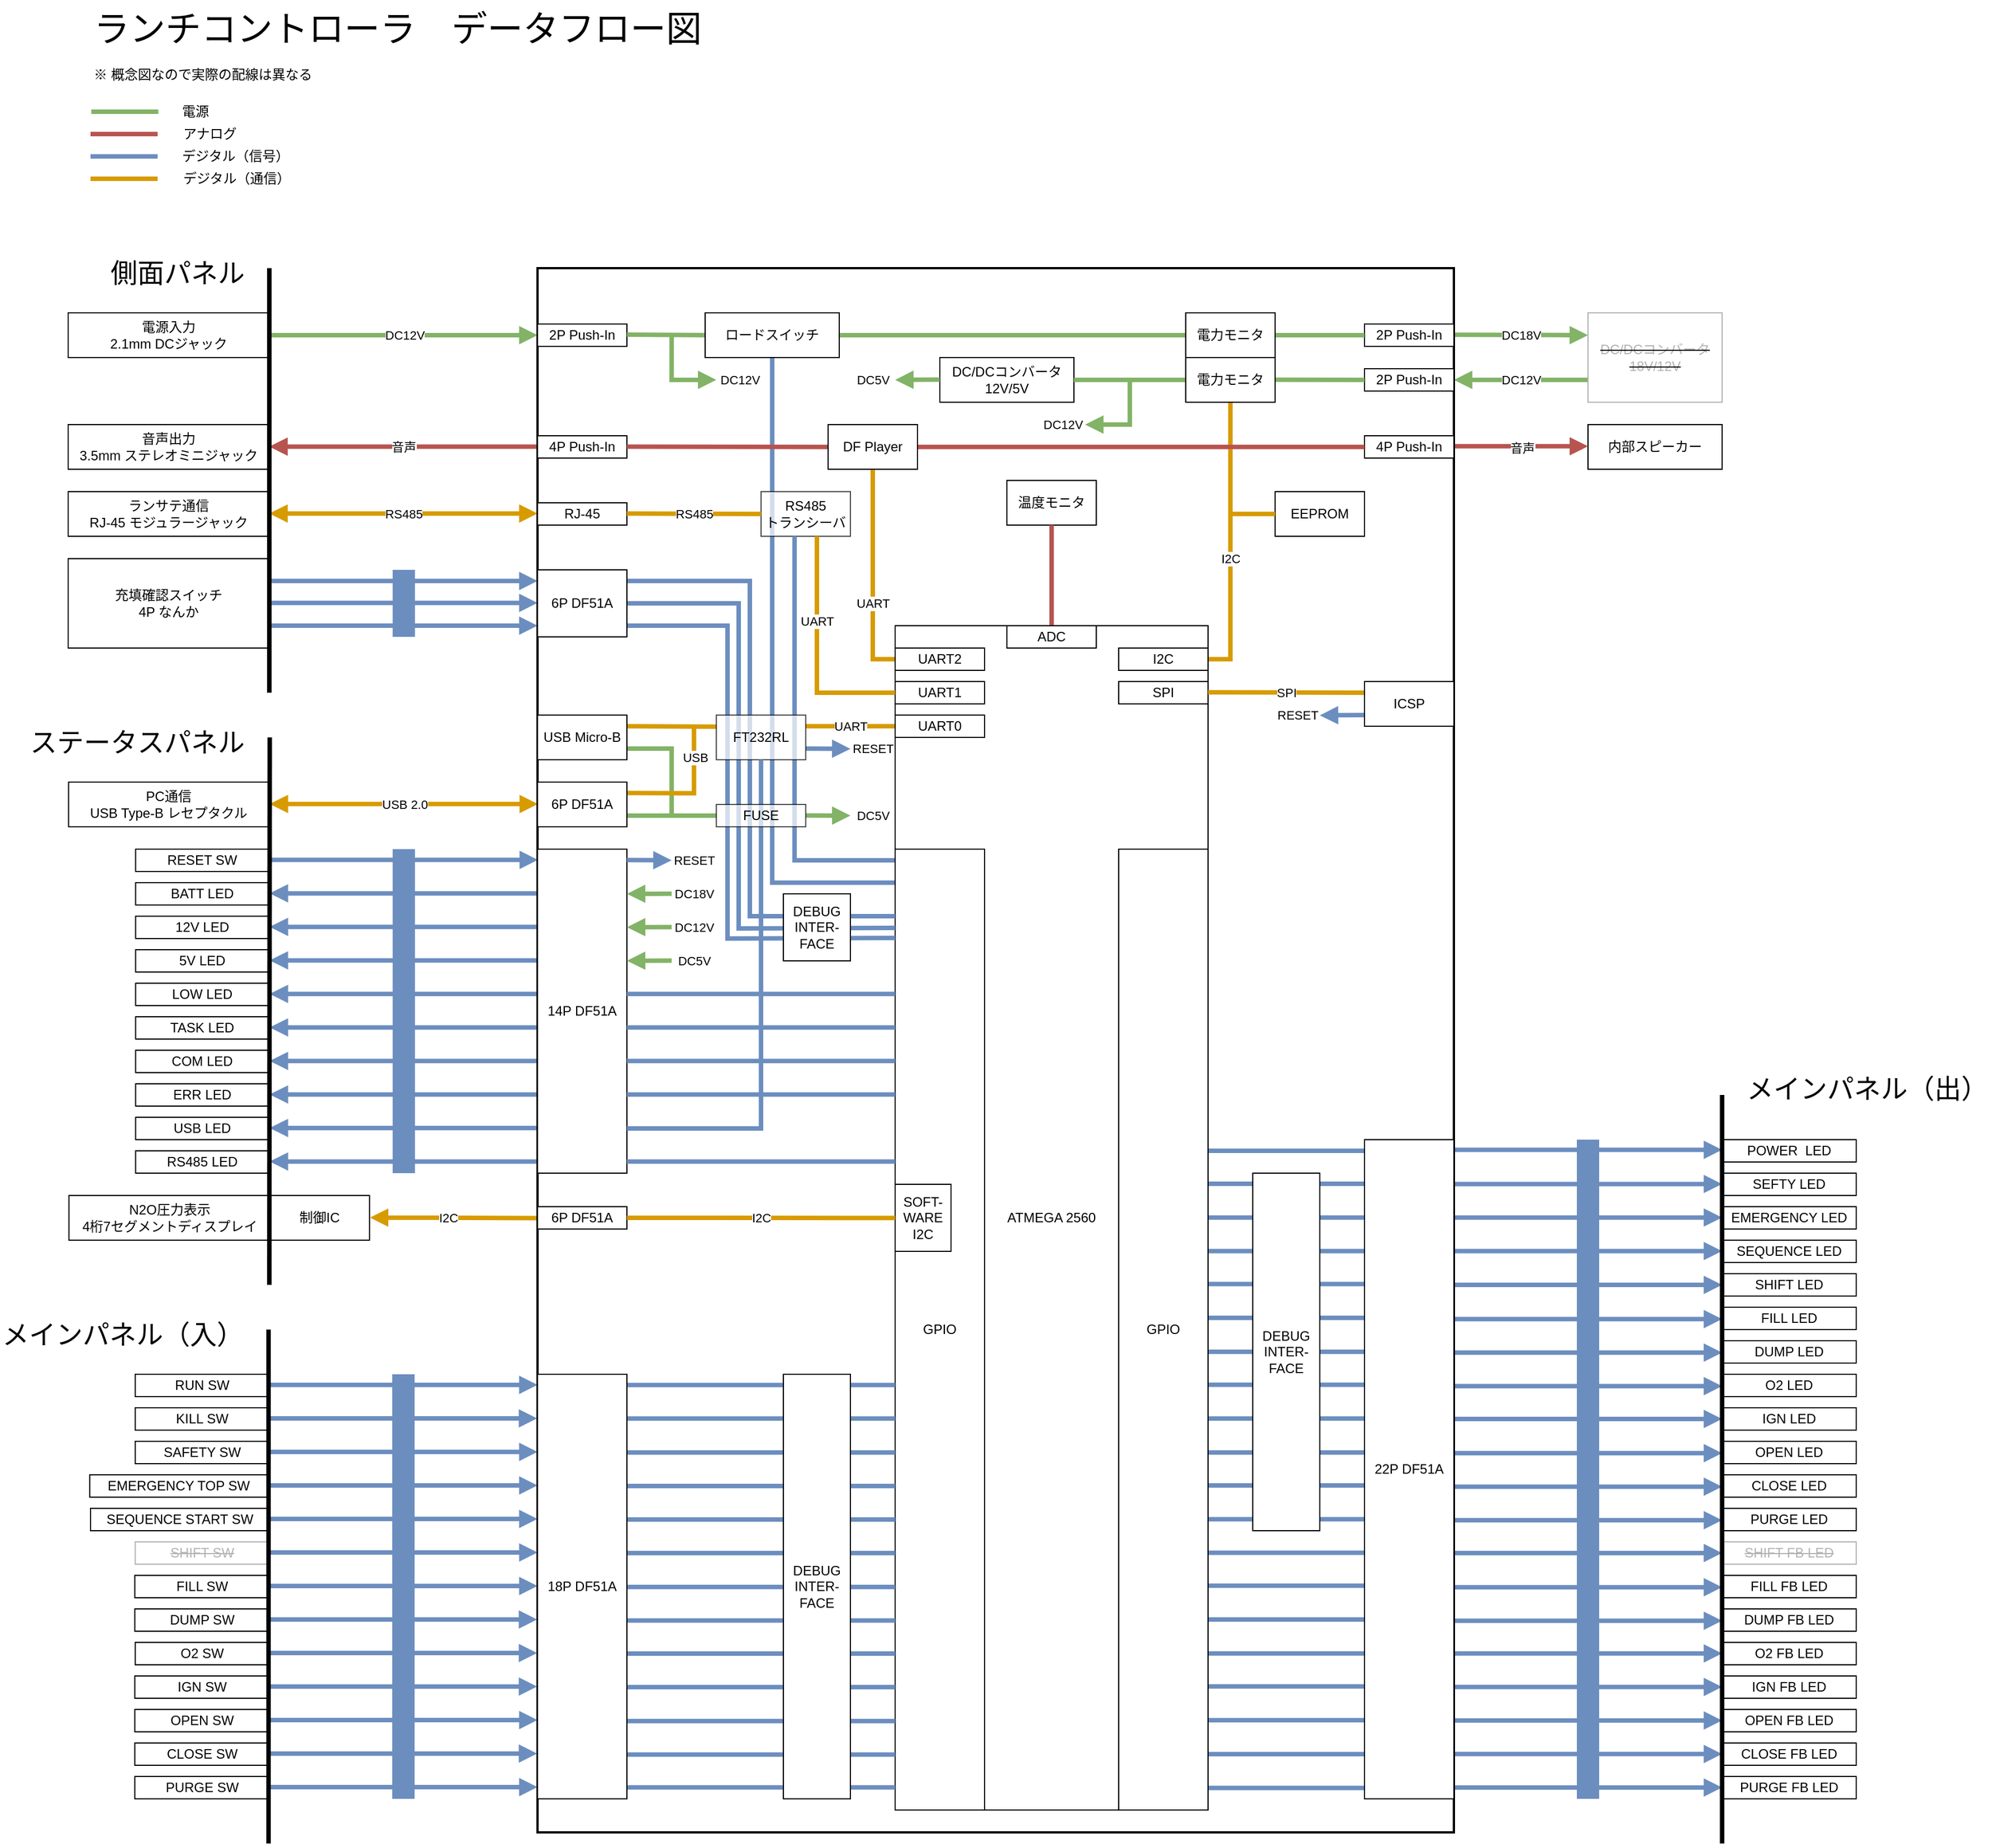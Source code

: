 <mxfile>
    <diagram name="ページ1" id="KGAW5IKwB1PtyniCg7fF">
        <mxGraphModel dx="1149" dy="673" grid="1" gridSize="10" guides="1" tooltips="1" connect="1" arrows="1" fold="1" page="1" pageScale="1" pageWidth="827" pageHeight="1169" background="#FFFFFF" math="0" shadow="0">
            <root>
                <mxCell id="0"/>
                <mxCell id="1" parent="0"/>
                <mxCell id="EHqpeQSWTMFwKQJ2zAnR-273" value="" style="endArrow=none;html=1;rounded=0;fillColor=#dae8fc;strokeColor=#6c8ebf;strokeWidth=4;startArrow=none;startFill=0;endFill=0;" parent="1" edge="1">
                    <mxGeometry width="50" height="50" relative="1" as="geometry">
                        <mxPoint x="500" y="920" as="sourcePoint"/>
                        <mxPoint x="400" y="700" as="targetPoint"/>
                        <Array as="points">
                            <mxPoint x="500" y="700"/>
                        </Array>
                    </mxGeometry>
                </mxCell>
                <mxCell id="EHqpeQSWTMFwKQJ2zAnR-275" value="" style="endArrow=none;html=1;rounded=0;fillColor=#dae8fc;strokeColor=#6c8ebf;strokeWidth=4;startArrow=none;startFill=0;endFill=0;" parent="1" edge="1">
                    <mxGeometry width="50" height="50" relative="1" as="geometry">
                        <mxPoint x="510" y="920" as="sourcePoint"/>
                        <mxPoint x="400" y="680" as="targetPoint"/>
                        <Array as="points">
                            <mxPoint x="510" y="680"/>
                        </Array>
                    </mxGeometry>
                </mxCell>
                <mxCell id="EHqpeQSWTMFwKQJ2zAnR-271" value="" style="endArrow=none;html=1;rounded=0;fillColor=#dae8fc;strokeColor=#6c8ebf;strokeWidth=4;startArrow=none;startFill=0;endFill=0;" parent="1" edge="1">
                    <mxGeometry width="50" height="50" relative="1" as="geometry">
                        <mxPoint x="400" y="720" as="sourcePoint"/>
                        <mxPoint x="490" y="920" as="targetPoint"/>
                        <Array as="points">
                            <mxPoint x="490" y="720"/>
                        </Array>
                    </mxGeometry>
                </mxCell>
                <mxCell id="EHqpeQSWTMFwKQJ2zAnR-4" value="" style="endArrow=block;html=1;rounded=0;fillColor=#d5e8d4;strokeColor=#82b366;strokeWidth=4;endFill=1;targetPerimeterSpacing=0;shadow=0;" parent="1" edge="1">
                    <mxGeometry width="50" height="50" relative="1" as="geometry">
                        <mxPoint x="80" y="460" as="sourcePoint"/>
                        <mxPoint x="320" y="460" as="targetPoint"/>
                    </mxGeometry>
                </mxCell>
                <mxCell id="EHqpeQSWTMFwKQJ2zAnR-6" value="DC12V" style="edgeLabel;align=center;verticalAlign=middle;resizable=0;points=[];labelBorderColor=none;html=1;" parent="EHqpeQSWTMFwKQJ2zAnR-4" vertex="1" connectable="0">
                    <mxGeometry x="0.429" y="2" relative="1" as="geometry">
                        <mxPoint x="-51" y="2" as="offset"/>
                    </mxGeometry>
                </mxCell>
                <mxCell id="EHqpeQSWTMFwKQJ2zAnR-10" value="" style="endArrow=none;html=1;rounded=0;fillColor=#d5e8d4;strokeColor=#82b366;strokeWidth=4;startArrow=block;startFill=1;" parent="1" edge="1">
                    <mxGeometry width="50" height="50" relative="1" as="geometry">
                        <mxPoint x="1140" y="500" as="sourcePoint"/>
                        <mxPoint x="1260" y="500" as="targetPoint"/>
                    </mxGeometry>
                </mxCell>
                <mxCell id="EHqpeQSWTMFwKQJ2zAnR-11" value="DC12V" style="edgeLabel;align=center;verticalAlign=middle;resizable=0;points=[];labelBorderColor=none;html=1;" parent="EHqpeQSWTMFwKQJ2zAnR-10" vertex="1" connectable="0">
                    <mxGeometry x="0.429" y="2" relative="1" as="geometry">
                        <mxPoint x="-26" y="2" as="offset"/>
                    </mxGeometry>
                </mxCell>
                <mxCell id="EHqpeQSWTMFwKQJ2zAnR-8" value="" style="endArrow=block;html=1;rounded=0;fillColor=#d5e8d4;strokeColor=#82b366;strokeWidth=4;startArrow=none;startFill=0;endFill=1;" parent="1" edge="1">
                    <mxGeometry width="50" height="50" relative="1" as="geometry">
                        <mxPoint x="1140" y="459.66" as="sourcePoint"/>
                        <mxPoint x="1260" y="460" as="targetPoint"/>
                    </mxGeometry>
                </mxCell>
                <mxCell id="EHqpeQSWTMFwKQJ2zAnR-9" value="DC18V" style="edgeLabel;align=center;verticalAlign=middle;resizable=0;points=[];labelBorderColor=none;html=1;" parent="EHqpeQSWTMFwKQJ2zAnR-8" vertex="1" connectable="0">
                    <mxGeometry x="0.429" y="2" relative="1" as="geometry">
                        <mxPoint x="-26" y="2" as="offset"/>
                    </mxGeometry>
                </mxCell>
                <mxCell id="EHqpeQSWTMFwKQJ2zAnR-3" value="電源入力&lt;br&gt;2.1mm DCジャック" style="rounded=0;whiteSpace=wrap;html=1;" parent="1" vertex="1">
                    <mxGeometry x="-100" y="440" width="180" height="40" as="geometry"/>
                </mxCell>
                <mxCell id="EHqpeQSWTMFwKQJ2zAnR-7" value="&lt;strike&gt;&lt;font color=&quot;#b3b3b3&quot;&gt;DC/DCコンバータ&lt;br&gt;18V/12V&lt;/font&gt;&lt;/strike&gt;" style="rounded=0;whiteSpace=wrap;html=1;strokeColor=#B3B3B3;" parent="1" vertex="1">
                    <mxGeometry x="1260" y="440" width="120" height="80" as="geometry"/>
                </mxCell>
                <mxCell id="EHqpeQSWTMFwKQJ2zAnR-28" value="内部スピーカー" style="rounded=0;whiteSpace=wrap;html=1;" parent="1" vertex="1">
                    <mxGeometry x="1260" y="540" width="120" height="40" as="geometry"/>
                </mxCell>
                <mxCell id="EHqpeQSWTMFwKQJ2zAnR-29" value="" style="endArrow=block;html=1;rounded=0;fillColor=#f8cecc;strokeColor=#b85450;strokeWidth=4;startArrow=none;startFill=0;endFill=1;" parent="1" edge="1">
                    <mxGeometry width="50" height="50" relative="1" as="geometry">
                        <mxPoint x="1140" y="559.43" as="sourcePoint"/>
                        <mxPoint x="1260" y="559.43" as="targetPoint"/>
                    </mxGeometry>
                </mxCell>
                <mxCell id="EHqpeQSWTMFwKQJ2zAnR-35" value="音声" style="edgeLabel;html=1;align=center;verticalAlign=middle;resizable=0;points=[];" parent="EHqpeQSWTMFwKQJ2zAnR-29" vertex="1" connectable="0">
                    <mxGeometry x="-0.294" relative="1" as="geometry">
                        <mxPoint x="18" y="1" as="offset"/>
                    </mxGeometry>
                </mxCell>
                <mxCell id="EHqpeQSWTMFwKQJ2zAnR-30" value="&lt;div style=&quot;&quot;&gt;&lt;span style=&quot;background-color: initial;&quot;&gt;&lt;font style=&quot;font-size: 32px;&quot;&gt;ランチコントローラ　データフロー図&lt;/font&gt;&lt;/span&gt;&lt;/div&gt;&lt;br&gt;※ 概念図なので実際の配線は異なる" style="text;html=1;strokeColor=none;fillColor=none;align=left;verticalAlign=middle;whiteSpace=wrap;rounded=0;" parent="1" vertex="1">
                    <mxGeometry x="-79.3" y="160" width="670" height="80" as="geometry"/>
                </mxCell>
                <mxCell id="EHqpeQSWTMFwKQJ2zAnR-31" value="音声出力&lt;br&gt;3.5mm ステレオミニジャック" style="rounded=0;whiteSpace=wrap;html=1;" parent="1" vertex="1">
                    <mxGeometry x="-100" y="540" width="180" height="40" as="geometry"/>
                </mxCell>
                <mxCell id="EHqpeQSWTMFwKQJ2zAnR-32" value="" style="endArrow=block;html=1;rounded=0;fillColor=#f8cecc;strokeColor=#b85450;strokeWidth=4;startArrow=none;startFill=0;endFill=1;" parent="1" edge="1">
                    <mxGeometry width="50" height="50" relative="1" as="geometry">
                        <mxPoint x="320" y="559.71" as="sourcePoint"/>
                        <mxPoint x="80" y="559.71" as="targetPoint"/>
                    </mxGeometry>
                </mxCell>
                <mxCell id="EHqpeQSWTMFwKQJ2zAnR-34" value="音声" style="edgeLabel;html=1;align=center;verticalAlign=middle;resizable=0;points=[];" parent="EHqpeQSWTMFwKQJ2zAnR-32" vertex="1" connectable="0">
                    <mxGeometry x="-0.333" y="2" relative="1" as="geometry">
                        <mxPoint x="-40" y="-2" as="offset"/>
                    </mxGeometry>
                </mxCell>
                <mxCell id="EHqpeQSWTMFwKQJ2zAnR-36" value="ランサテ通信&lt;br&gt;RJ-45 モジュラージャック" style="rounded=0;whiteSpace=wrap;html=1;" parent="1" vertex="1">
                    <mxGeometry x="-100" y="600" width="180" height="40" as="geometry"/>
                </mxCell>
                <mxCell id="EHqpeQSWTMFwKQJ2zAnR-37" value="" style="endArrow=block;html=1;rounded=0;fillColor=#ffe6cc;strokeColor=#d79b00;strokeWidth=4;startArrow=block;startFill=1;endFill=1;" parent="1" edge="1">
                    <mxGeometry width="50" height="50" relative="1" as="geometry">
                        <mxPoint x="320" y="619.58" as="sourcePoint"/>
                        <mxPoint x="80" y="619.58" as="targetPoint"/>
                    </mxGeometry>
                </mxCell>
                <mxCell id="EHqpeQSWTMFwKQJ2zAnR-38" value="RS485" style="edgeLabel;html=1;align=center;verticalAlign=middle;resizable=0;points=[];" parent="EHqpeQSWTMFwKQJ2zAnR-37" vertex="1" connectable="0">
                    <mxGeometry x="-0.333" y="2" relative="1" as="geometry">
                        <mxPoint x="-40" y="-2" as="offset"/>
                    </mxGeometry>
                </mxCell>
                <mxCell id="EHqpeQSWTMFwKQJ2zAnR-44" value="PC通信&lt;br&gt;USB Type-B レセプタクル" style="rounded=0;whiteSpace=wrap;html=1;" parent="1" vertex="1">
                    <mxGeometry x="-99.65" y="860" width="180" height="40" as="geometry"/>
                </mxCell>
                <mxCell id="EHqpeQSWTMFwKQJ2zAnR-46" value="" style="endArrow=block;html=1;rounded=0;fillColor=#ffe6cc;strokeColor=#d79b00;strokeWidth=4;startArrow=block;startFill=1;endFill=1;" parent="1" edge="1">
                    <mxGeometry width="50" height="50" relative="1" as="geometry">
                        <mxPoint x="320.35" y="879.58" as="sourcePoint"/>
                        <mxPoint x="80.35" y="879.58" as="targetPoint"/>
                    </mxGeometry>
                </mxCell>
                <mxCell id="EHqpeQSWTMFwKQJ2zAnR-47" value="USB 2.0" style="edgeLabel;html=1;align=center;verticalAlign=middle;resizable=0;points=[];" parent="EHqpeQSWTMFwKQJ2zAnR-46" vertex="1" connectable="0">
                    <mxGeometry x="-0.333" y="2" relative="1" as="geometry">
                        <mxPoint x="-40" y="-2" as="offset"/>
                    </mxGeometry>
                </mxCell>
                <mxCell id="EHqpeQSWTMFwKQJ2zAnR-50" value="側面パネル" style="text;html=1;strokeColor=none;fillColor=none;align=right;verticalAlign=middle;whiteSpace=wrap;rounded=0;fontSize=24;" parent="1" vertex="1">
                    <mxGeometry x="-160" y="390" width="220" height="30" as="geometry"/>
                </mxCell>
                <mxCell id="EHqpeQSWTMFwKQJ2zAnR-51" value="ステータスパネル" style="text;html=1;strokeColor=none;fillColor=none;align=right;verticalAlign=middle;whiteSpace=wrap;rounded=0;fontSize=24;" parent="1" vertex="1">
                    <mxGeometry x="-159.65" y="810" width="220" height="30" as="geometry"/>
                </mxCell>
                <mxCell id="EHqpeQSWTMFwKQJ2zAnR-52" value="RESET SW" style="rounded=0;whiteSpace=wrap;html=1;" parent="1" vertex="1">
                    <mxGeometry x="-39.65" y="920" width="120" height="20" as="geometry"/>
                </mxCell>
                <mxCell id="EHqpeQSWTMFwKQJ2zAnR-53" value="" style="endArrow=none;html=1;rounded=0;fillColor=#dae8fc;strokeColor=#6c8ebf;strokeWidth=4;startArrow=block;startFill=1;endFill=0;" parent="1" edge="1">
                    <mxGeometry width="50" height="50" relative="1" as="geometry">
                        <mxPoint x="320.35" y="929.58" as="sourcePoint"/>
                        <mxPoint x="80.35" y="929.58" as="targetPoint"/>
                    </mxGeometry>
                </mxCell>
                <mxCell id="EHqpeQSWTMFwKQJ2zAnR-55" value="BATT LED" style="rounded=0;whiteSpace=wrap;html=1;" parent="1" vertex="1">
                    <mxGeometry x="-39.65" y="950" width="120" height="20" as="geometry"/>
                </mxCell>
                <mxCell id="EHqpeQSWTMFwKQJ2zAnR-58" value="" style="endArrow=block;html=1;rounded=0;fillColor=#dae8fc;strokeColor=#6c8ebf;strokeWidth=4;startArrow=none;startFill=0;endFill=1;" parent="1" edge="1">
                    <mxGeometry width="50" height="50" relative="1" as="geometry">
                        <mxPoint x="320.35" y="959.58" as="sourcePoint"/>
                        <mxPoint x="80.35" y="959.58" as="targetPoint"/>
                    </mxGeometry>
                </mxCell>
                <mxCell id="EHqpeQSWTMFwKQJ2zAnR-59" value="12V LED" style="rounded=0;whiteSpace=wrap;html=1;" parent="1" vertex="1">
                    <mxGeometry x="-39.65" y="980" width="120" height="20" as="geometry"/>
                </mxCell>
                <mxCell id="EHqpeQSWTMFwKQJ2zAnR-61" value="" style="endArrow=block;html=1;rounded=0;fillColor=#dae8fc;strokeColor=#6C8EBF;strokeWidth=4;startArrow=none;startFill=0;endFill=1;" parent="1" edge="1">
                    <mxGeometry width="50" height="50" relative="1" as="geometry">
                        <mxPoint x="320.35" y="989.58" as="sourcePoint"/>
                        <mxPoint x="80.35" y="989.58" as="targetPoint"/>
                    </mxGeometry>
                </mxCell>
                <mxCell id="EHqpeQSWTMFwKQJ2zAnR-64" value="5V LED" style="rounded=0;whiteSpace=wrap;html=1;" parent="1" vertex="1">
                    <mxGeometry x="-39.65" y="1010" width="120" height="20" as="geometry"/>
                </mxCell>
                <mxCell id="EHqpeQSWTMFwKQJ2zAnR-65" value="" style="endArrow=block;html=1;rounded=0;fillColor=#dae8fc;strokeColor=#6c8ebf;strokeWidth=4;startArrow=none;startFill=0;endFill=1;" parent="1" edge="1">
                    <mxGeometry width="50" height="50" relative="1" as="geometry">
                        <mxPoint x="320.35" y="1019.58" as="sourcePoint"/>
                        <mxPoint x="80.35" y="1019.58" as="targetPoint"/>
                    </mxGeometry>
                </mxCell>
                <mxCell id="EHqpeQSWTMFwKQJ2zAnR-67" value="LOW LED" style="rounded=0;whiteSpace=wrap;html=1;" parent="1" vertex="1">
                    <mxGeometry x="-39.65" y="1040" width="120" height="20" as="geometry"/>
                </mxCell>
                <mxCell id="EHqpeQSWTMFwKQJ2zAnR-68" value="" style="endArrow=block;html=1;rounded=0;fillColor=#dae8fc;strokeColor=#6c8ebf;strokeWidth=4;startArrow=none;startFill=0;endFill=1;" parent="1" edge="1">
                    <mxGeometry width="50" height="50" relative="1" as="geometry">
                        <mxPoint x="320.35" y="1049.58" as="sourcePoint"/>
                        <mxPoint x="80.35" y="1049.58" as="targetPoint"/>
                    </mxGeometry>
                </mxCell>
                <mxCell id="EHqpeQSWTMFwKQJ2zAnR-70" value="TASK LED" style="rounded=0;whiteSpace=wrap;html=1;" parent="1" vertex="1">
                    <mxGeometry x="-39.65" y="1070" width="120" height="20" as="geometry"/>
                </mxCell>
                <mxCell id="EHqpeQSWTMFwKQJ2zAnR-71" value="" style="endArrow=block;html=1;rounded=0;fillColor=#dae8fc;strokeColor=#6c8ebf;strokeWidth=4;startArrow=none;startFill=0;endFill=1;" parent="1" edge="1">
                    <mxGeometry width="50" height="50" relative="1" as="geometry">
                        <mxPoint x="320.35" y="1079.58" as="sourcePoint"/>
                        <mxPoint x="80.35" y="1079.58" as="targetPoint"/>
                    </mxGeometry>
                </mxCell>
                <mxCell id="EHqpeQSWTMFwKQJ2zAnR-72" value="COM LED" style="rounded=0;whiteSpace=wrap;html=1;" parent="1" vertex="1">
                    <mxGeometry x="-39.65" y="1100" width="120" height="20" as="geometry"/>
                </mxCell>
                <mxCell id="EHqpeQSWTMFwKQJ2zAnR-73" value="" style="endArrow=block;html=1;rounded=0;fillColor=#dae8fc;strokeColor=#6c8ebf;strokeWidth=4;startArrow=none;startFill=0;endFill=1;" parent="1" edge="1">
                    <mxGeometry width="50" height="50" relative="1" as="geometry">
                        <mxPoint x="320.35" y="1109.58" as="sourcePoint"/>
                        <mxPoint x="80.35" y="1109.58" as="targetPoint"/>
                    </mxGeometry>
                </mxCell>
                <mxCell id="EHqpeQSWTMFwKQJ2zAnR-74" value="ERR LED" style="rounded=0;whiteSpace=wrap;html=1;" parent="1" vertex="1">
                    <mxGeometry x="-39.65" y="1130" width="120" height="20" as="geometry"/>
                </mxCell>
                <mxCell id="EHqpeQSWTMFwKQJ2zAnR-75" value="" style="endArrow=block;html=1;rounded=0;fillColor=#dae8fc;strokeColor=#6c8ebf;strokeWidth=4;startArrow=none;startFill=0;endFill=1;" parent="1" edge="1">
                    <mxGeometry width="50" height="50" relative="1" as="geometry">
                        <mxPoint x="320.35" y="1139.58" as="sourcePoint"/>
                        <mxPoint x="80.35" y="1139.58" as="targetPoint"/>
                    </mxGeometry>
                </mxCell>
                <mxCell id="EHqpeQSWTMFwKQJ2zAnR-76" value="USB LED" style="rounded=0;whiteSpace=wrap;html=1;" parent="1" vertex="1">
                    <mxGeometry x="-39.65" y="1160" width="120" height="20" as="geometry"/>
                </mxCell>
                <mxCell id="EHqpeQSWTMFwKQJ2zAnR-77" value="" style="endArrow=block;html=1;rounded=0;fillColor=#dae8fc;strokeColor=#6c8ebf;strokeWidth=4;startArrow=none;startFill=0;endFill=1;" parent="1" edge="1">
                    <mxGeometry width="50" height="50" relative="1" as="geometry">
                        <mxPoint x="320.35" y="1169.58" as="sourcePoint"/>
                        <mxPoint x="80.35" y="1169.58" as="targetPoint"/>
                    </mxGeometry>
                </mxCell>
                <mxCell id="EHqpeQSWTMFwKQJ2zAnR-78" value="RS485 LED" style="rounded=0;whiteSpace=wrap;html=1;" parent="1" vertex="1">
                    <mxGeometry x="-39.65" y="1190" width="120" height="20" as="geometry"/>
                </mxCell>
                <mxCell id="EHqpeQSWTMFwKQJ2zAnR-79" value="" style="endArrow=block;html=1;rounded=0;fillColor=#dae8fc;strokeColor=#6c8ebf;strokeWidth=4;startArrow=none;startFill=0;endFill=1;" parent="1" edge="1">
                    <mxGeometry width="50" height="50" relative="1" as="geometry">
                        <mxPoint x="320.35" y="1199.58" as="sourcePoint"/>
                        <mxPoint x="80.35" y="1199.58" as="targetPoint"/>
                    </mxGeometry>
                </mxCell>
                <mxCell id="EHqpeQSWTMFwKQJ2zAnR-80" value="N2O圧力表示&lt;br&gt;4桁7セグメントディスプレイ" style="rounded=0;whiteSpace=wrap;html=1;" parent="1" vertex="1">
                    <mxGeometry x="-99.3" y="1230" width="180" height="40" as="geometry"/>
                </mxCell>
                <mxCell id="EHqpeQSWTMFwKQJ2zAnR-81" value="制御IC" style="rounded=0;whiteSpace=wrap;html=1;" parent="1" vertex="1">
                    <mxGeometry x="79.65" y="1230" width="90" height="40" as="geometry"/>
                </mxCell>
                <mxCell id="EHqpeQSWTMFwKQJ2zAnR-82" value="" style="endArrow=block;html=1;rounded=0;fillColor=#ffe6cc;strokeColor=#d79b00;strokeWidth=4;startArrow=none;startFill=0;endFill=1;" parent="1" edge="1">
                    <mxGeometry width="50" height="50" relative="1" as="geometry">
                        <mxPoint x="320" y="1250.21" as="sourcePoint"/>
                        <mxPoint x="170" y="1249.78" as="targetPoint"/>
                    </mxGeometry>
                </mxCell>
                <mxCell id="EHqpeQSWTMFwKQJ2zAnR-83" value="I2C" style="edgeLabel;html=1;align=center;verticalAlign=middle;resizable=0;points=[];" parent="EHqpeQSWTMFwKQJ2zAnR-82" vertex="1" connectable="0">
                    <mxGeometry x="-0.333" y="2" relative="1" as="geometry">
                        <mxPoint x="-30" y="-2" as="offset"/>
                    </mxGeometry>
                </mxCell>
                <mxCell id="EHqpeQSWTMFwKQJ2zAnR-87" value="メインパネル（入）" style="text;html=1;strokeColor=none;fillColor=none;align=right;verticalAlign=middle;whiteSpace=wrap;rounded=0;fontSize=24;" parent="1" vertex="1">
                    <mxGeometry x="-160.7" y="1340" width="220" height="30" as="geometry"/>
                </mxCell>
                <mxCell id="EHqpeQSWTMFwKQJ2zAnR-88" value="" style="rounded=0;whiteSpace=wrap;html=1;fillColor=#6C8EBF;strokeColor=none;" parent="1" vertex="1">
                    <mxGeometry x="190.35" y="920" width="20" height="290" as="geometry"/>
                </mxCell>
                <mxCell id="EHqpeQSWTMFwKQJ2zAnR-91" value="RUN SW" style="rounded=0;whiteSpace=wrap;html=1;" parent="1" vertex="1">
                    <mxGeometry x="-40" y="1390" width="120" height="20" as="geometry"/>
                </mxCell>
                <mxCell id="EHqpeQSWTMFwKQJ2zAnR-92" value="KILL SW" style="rounded=0;whiteSpace=wrap;html=1;" parent="1" vertex="1">
                    <mxGeometry x="-40" y="1420" width="120" height="20" as="geometry"/>
                </mxCell>
                <mxCell id="EHqpeQSWTMFwKQJ2zAnR-93" value="SAFETY SW" style="rounded=0;whiteSpace=wrap;html=1;" parent="1" vertex="1">
                    <mxGeometry x="-40" y="1450" width="120" height="20" as="geometry"/>
                </mxCell>
                <mxCell id="EHqpeQSWTMFwKQJ2zAnR-94" value="EMERGENCY TOP SW" style="rounded=0;whiteSpace=wrap;html=1;" parent="1" vertex="1">
                    <mxGeometry x="-80.7" y="1480" width="160" height="20" as="geometry"/>
                </mxCell>
                <mxCell id="EHqpeQSWTMFwKQJ2zAnR-95" value="SEQUENCE START SW" style="rounded=0;whiteSpace=wrap;html=1;" parent="1" vertex="1">
                    <mxGeometry x="-80.0" y="1510" width="160" height="20" as="geometry"/>
                </mxCell>
                <mxCell id="EHqpeQSWTMFwKQJ2zAnR-97" value="充填確認スイッチ&lt;br&gt;4P なんか" style="rounded=0;whiteSpace=wrap;html=1;" parent="1" vertex="1">
                    <mxGeometry x="-100" y="660" width="180" height="80" as="geometry"/>
                </mxCell>
                <mxCell id="EHqpeQSWTMFwKQJ2zAnR-98" value="" style="endArrow=none;html=1;rounded=0;fillColor=#dae8fc;strokeColor=#6c8ebf;strokeWidth=4;startArrow=block;startFill=1;endFill=0;" parent="1" edge="1">
                    <mxGeometry width="50" height="50" relative="1" as="geometry">
                        <mxPoint x="320" y="680" as="sourcePoint"/>
                        <mxPoint x="80" y="680" as="targetPoint"/>
                    </mxGeometry>
                </mxCell>
                <mxCell id="EHqpeQSWTMFwKQJ2zAnR-99" value="" style="endArrow=none;html=1;rounded=0;fillColor=#dae8fc;strokeColor=#6c8ebf;strokeWidth=4;startArrow=block;startFill=1;endFill=0;" parent="1" edge="1">
                    <mxGeometry width="50" height="50" relative="1" as="geometry">
                        <mxPoint x="320" y="699.63" as="sourcePoint"/>
                        <mxPoint x="80" y="699.63" as="targetPoint"/>
                    </mxGeometry>
                </mxCell>
                <mxCell id="EHqpeQSWTMFwKQJ2zAnR-100" value="" style="endArrow=none;html=1;rounded=0;fillColor=#dae8fc;strokeColor=#6c8ebf;strokeWidth=4;startArrow=block;startFill=1;endFill=0;" parent="1" edge="1">
                    <mxGeometry width="50" height="50" relative="1" as="geometry">
                        <mxPoint x="320" y="720" as="sourcePoint"/>
                        <mxPoint x="80" y="720" as="targetPoint"/>
                    </mxGeometry>
                </mxCell>
                <mxCell id="EHqpeQSWTMFwKQJ2zAnR-2" value="" style="endArrow=none;html=1;rounded=0;strokeWidth=4;" parent="1" edge="1">
                    <mxGeometry width="50" height="50" relative="1" as="geometry">
                        <mxPoint x="80" y="780" as="sourcePoint"/>
                        <mxPoint x="80" y="400" as="targetPoint"/>
                    </mxGeometry>
                </mxCell>
                <mxCell id="EHqpeQSWTMFwKQJ2zAnR-101" value="" style="rounded=0;whiteSpace=wrap;html=1;fillColor=#6C8EBF;strokeColor=none;" parent="1" vertex="1">
                    <mxGeometry x="190.35" y="670" width="20" height="60" as="geometry"/>
                </mxCell>
                <mxCell id="EHqpeQSWTMFwKQJ2zAnR-103" value="&lt;strike&gt;SHIFT SW&lt;/strike&gt;" style="rounded=0;whiteSpace=wrap;html=1;fontColor=#B3B3B3;strokeColor=#B3B3B3;" parent="1" vertex="1">
                    <mxGeometry x="-40" y="1540" width="120" height="20" as="geometry"/>
                </mxCell>
                <mxCell id="EHqpeQSWTMFwKQJ2zAnR-104" value="FILL SW" style="rounded=0;whiteSpace=wrap;html=1;" parent="1" vertex="1">
                    <mxGeometry x="-40.35" y="1570" width="120" height="20" as="geometry"/>
                </mxCell>
                <mxCell id="EHqpeQSWTMFwKQJ2zAnR-105" value="DUMP SW" style="rounded=0;whiteSpace=wrap;html=1;" parent="1" vertex="1">
                    <mxGeometry x="-40.35" y="1600" width="120" height="20" as="geometry"/>
                </mxCell>
                <mxCell id="EHqpeQSWTMFwKQJ2zAnR-106" value="O2 SW" style="rounded=0;whiteSpace=wrap;html=1;" parent="1" vertex="1">
                    <mxGeometry x="-40" y="1630" width="120" height="20" as="geometry"/>
                </mxCell>
                <mxCell id="EHqpeQSWTMFwKQJ2zAnR-107" value="IGN SW" style="rounded=0;whiteSpace=wrap;html=1;" parent="1" vertex="1">
                    <mxGeometry x="-40.35" y="1660" width="120" height="20" as="geometry"/>
                </mxCell>
                <mxCell id="EHqpeQSWTMFwKQJ2zAnR-108" value="OPEN SW" style="rounded=0;whiteSpace=wrap;html=1;" parent="1" vertex="1">
                    <mxGeometry x="-40.35" y="1690" width="120" height="20" as="geometry"/>
                </mxCell>
                <mxCell id="EHqpeQSWTMFwKQJ2zAnR-109" value="CLOSE SW" style="rounded=0;whiteSpace=wrap;html=1;" parent="1" vertex="1">
                    <mxGeometry x="-40.35" y="1720" width="120" height="20" as="geometry"/>
                </mxCell>
                <mxCell id="EHqpeQSWTMFwKQJ2zAnR-110" value="PURGE SW" style="rounded=0;whiteSpace=wrap;html=1;" parent="1" vertex="1">
                    <mxGeometry x="-40.35" y="1750" width="120" height="20" as="geometry"/>
                </mxCell>
                <mxCell id="EHqpeQSWTMFwKQJ2zAnR-111" value="" style="endArrow=none;html=1;rounded=0;fillColor=#dae8fc;strokeColor=#6c8ebf;strokeWidth=4;startArrow=block;startFill=1;endFill=0;" parent="1" edge="1">
                    <mxGeometry width="50" height="50" relative="1" as="geometry">
                        <mxPoint x="320" y="1399.52" as="sourcePoint"/>
                        <mxPoint x="80" y="1399.52" as="targetPoint"/>
                    </mxGeometry>
                </mxCell>
                <mxCell id="EHqpeQSWTMFwKQJ2zAnR-112" value="" style="endArrow=none;html=1;rounded=0;fillColor=#dae8fc;strokeColor=#6c8ebf;strokeWidth=4;startArrow=block;startFill=1;endFill=0;" parent="1" edge="1">
                    <mxGeometry width="50" height="50" relative="1" as="geometry">
                        <mxPoint x="319.65" y="1429.52" as="sourcePoint"/>
                        <mxPoint x="79.65" y="1429.52" as="targetPoint"/>
                    </mxGeometry>
                </mxCell>
                <mxCell id="EHqpeQSWTMFwKQJ2zAnR-113" value="" style="endArrow=none;html=1;rounded=0;fillColor=#dae8fc;strokeColor=#6c8ebf;strokeWidth=4;startArrow=block;startFill=1;endFill=0;" parent="1" edge="1">
                    <mxGeometry width="50" height="50" relative="1" as="geometry">
                        <mxPoint x="320" y="1459.52" as="sourcePoint"/>
                        <mxPoint x="80" y="1459.52" as="targetPoint"/>
                    </mxGeometry>
                </mxCell>
                <mxCell id="EHqpeQSWTMFwKQJ2zAnR-114" value="" style="endArrow=none;html=1;rounded=0;fillColor=#dae8fc;strokeColor=#6c8ebf;strokeWidth=4;startArrow=block;startFill=1;endFill=0;" parent="1" edge="1">
                    <mxGeometry width="50" height="50" relative="1" as="geometry">
                        <mxPoint x="320" y="1489.52" as="sourcePoint"/>
                        <mxPoint x="80" y="1489.52" as="targetPoint"/>
                    </mxGeometry>
                </mxCell>
                <mxCell id="EHqpeQSWTMFwKQJ2zAnR-115" value="" style="endArrow=none;html=1;rounded=0;fillColor=#dae8fc;strokeColor=#6c8ebf;strokeWidth=4;startArrow=block;startFill=1;endFill=0;" parent="1" edge="1">
                    <mxGeometry width="50" height="50" relative="1" as="geometry">
                        <mxPoint x="320" y="1519.52" as="sourcePoint"/>
                        <mxPoint x="80" y="1519.52" as="targetPoint"/>
                    </mxGeometry>
                </mxCell>
                <mxCell id="EHqpeQSWTMFwKQJ2zAnR-116" value="" style="endArrow=none;html=1;rounded=0;fillColor=#dae8fc;strokeColor=#6c8ebf;strokeWidth=4;startArrow=block;startFill=1;endFill=0;" parent="1" edge="1">
                    <mxGeometry width="50" height="50" relative="1" as="geometry">
                        <mxPoint x="320" y="1549.52" as="sourcePoint"/>
                        <mxPoint x="80" y="1549.52" as="targetPoint"/>
                    </mxGeometry>
                </mxCell>
                <mxCell id="EHqpeQSWTMFwKQJ2zAnR-117" value="" style="endArrow=none;html=1;rounded=0;fillColor=#dae8fc;strokeColor=#6c8ebf;strokeWidth=4;startArrow=block;startFill=1;endFill=0;" parent="1" edge="1">
                    <mxGeometry width="50" height="50" relative="1" as="geometry">
                        <mxPoint x="320" y="1579.52" as="sourcePoint"/>
                        <mxPoint x="80" y="1579.52" as="targetPoint"/>
                    </mxGeometry>
                </mxCell>
                <mxCell id="EHqpeQSWTMFwKQJ2zAnR-118" value="" style="endArrow=none;html=1;rounded=0;fillColor=#dae8fc;strokeColor=#6c8ebf;strokeWidth=4;startArrow=block;startFill=1;endFill=0;" parent="1" edge="1">
                    <mxGeometry width="50" height="50" relative="1" as="geometry">
                        <mxPoint x="319.65" y="1609.52" as="sourcePoint"/>
                        <mxPoint x="79.65" y="1609.52" as="targetPoint"/>
                    </mxGeometry>
                </mxCell>
                <mxCell id="EHqpeQSWTMFwKQJ2zAnR-119" value="" style="endArrow=none;html=1;rounded=0;fillColor=#dae8fc;strokeColor=#6c8ebf;strokeWidth=4;startArrow=block;startFill=1;endFill=0;" parent="1" edge="1">
                    <mxGeometry width="50" height="50" relative="1" as="geometry">
                        <mxPoint x="319.65" y="1639.52" as="sourcePoint"/>
                        <mxPoint x="79.65" y="1639.52" as="targetPoint"/>
                    </mxGeometry>
                </mxCell>
                <mxCell id="EHqpeQSWTMFwKQJ2zAnR-120" value="" style="endArrow=none;html=1;rounded=0;fillColor=#dae8fc;strokeColor=#6c8ebf;strokeWidth=4;startArrow=block;startFill=1;endFill=0;" parent="1" edge="1">
                    <mxGeometry width="50" height="50" relative="1" as="geometry">
                        <mxPoint x="319.65" y="1669.52" as="sourcePoint"/>
                        <mxPoint x="79.65" y="1669.52" as="targetPoint"/>
                    </mxGeometry>
                </mxCell>
                <mxCell id="EHqpeQSWTMFwKQJ2zAnR-121" value="" style="endArrow=none;html=1;rounded=0;fillColor=#dae8fc;strokeColor=#6c8ebf;strokeWidth=4;startArrow=block;startFill=1;endFill=0;" parent="1" edge="1">
                    <mxGeometry width="50" height="50" relative="1" as="geometry">
                        <mxPoint x="320" y="1699.52" as="sourcePoint"/>
                        <mxPoint x="80" y="1699.52" as="targetPoint"/>
                    </mxGeometry>
                </mxCell>
                <mxCell id="EHqpeQSWTMFwKQJ2zAnR-122" value="" style="endArrow=none;html=1;rounded=0;fillColor=#dae8fc;strokeColor=#6c8ebf;strokeWidth=4;startArrow=block;startFill=1;endFill=0;" parent="1" edge="1">
                    <mxGeometry width="50" height="50" relative="1" as="geometry">
                        <mxPoint x="319.65" y="1729.52" as="sourcePoint"/>
                        <mxPoint x="79.65" y="1729.52" as="targetPoint"/>
                    </mxGeometry>
                </mxCell>
                <mxCell id="EHqpeQSWTMFwKQJ2zAnR-123" value="" style="endArrow=none;html=1;rounded=0;fillColor=#dae8fc;strokeColor=#6c8ebf;strokeWidth=4;startArrow=block;startFill=1;endFill=0;" parent="1" edge="1">
                    <mxGeometry width="50" height="50" relative="1" as="geometry">
                        <mxPoint x="320" y="1759.52" as="sourcePoint"/>
                        <mxPoint x="80" y="1759.52" as="targetPoint"/>
                    </mxGeometry>
                </mxCell>
                <mxCell id="EHqpeQSWTMFwKQJ2zAnR-124" value="" style="rounded=0;whiteSpace=wrap;html=1;fillColor=#6C8EBF;strokeColor=none;" parent="1" vertex="1">
                    <mxGeometry x="190" y="1390" width="20" height="380" as="geometry"/>
                </mxCell>
                <mxCell id="EHqpeQSWTMFwKQJ2zAnR-127" value="メインパネル（出）" style="text;html=1;strokeColor=none;fillColor=none;align=right;verticalAlign=middle;whiteSpace=wrap;rounded=0;fontSize=24;" parent="1" vertex="1">
                    <mxGeometry x="1400" y="1120" width="220" height="30" as="geometry"/>
                </mxCell>
                <mxCell id="EHqpeQSWTMFwKQJ2zAnR-128" value="POWER&amp;nbsp; LED" style="rounded=0;whiteSpace=wrap;html=1;" parent="1" vertex="1">
                    <mxGeometry x="1380" y="1180" width="120" height="20" as="geometry"/>
                </mxCell>
                <mxCell id="EHqpeQSWTMFwKQJ2zAnR-86" value="" style="endArrow=none;html=1;rounded=0;strokeWidth=4;" parent="1" edge="1">
                    <mxGeometry width="50" height="50" relative="1" as="geometry">
                        <mxPoint x="79.3" y="1810" as="sourcePoint"/>
                        <mxPoint x="79.3" y="1350" as="targetPoint"/>
                    </mxGeometry>
                </mxCell>
                <mxCell id="EHqpeQSWTMFwKQJ2zAnR-45" value="" style="endArrow=none;html=1;rounded=0;strokeWidth=4;" parent="1" edge="1">
                    <mxGeometry width="50" height="50" relative="1" as="geometry">
                        <mxPoint x="80" y="1310" as="sourcePoint"/>
                        <mxPoint x="80.35" y="820" as="targetPoint"/>
                    </mxGeometry>
                </mxCell>
                <mxCell id="EHqpeQSWTMFwKQJ2zAnR-129" value="SEFTY LED" style="rounded=0;whiteSpace=wrap;html=1;" parent="1" vertex="1">
                    <mxGeometry x="1380" y="1210" width="120" height="20" as="geometry"/>
                </mxCell>
                <mxCell id="EHqpeQSWTMFwKQJ2zAnR-130" value="SEQUENCE LED" style="rounded=0;whiteSpace=wrap;html=1;" parent="1" vertex="1">
                    <mxGeometry x="1380" y="1270" width="120" height="20" as="geometry"/>
                </mxCell>
                <mxCell id="EHqpeQSWTMFwKQJ2zAnR-131" value="EMERGENCY LED" style="rounded=0;whiteSpace=wrap;html=1;" parent="1" vertex="1">
                    <mxGeometry x="1380" y="1240" width="120" height="20" as="geometry"/>
                </mxCell>
                <mxCell id="EHqpeQSWTMFwKQJ2zAnR-132" value="SHIFT LED" style="rounded=0;whiteSpace=wrap;html=1;" parent="1" vertex="1">
                    <mxGeometry x="1380" y="1300" width="120" height="20" as="geometry"/>
                </mxCell>
                <mxCell id="EHqpeQSWTMFwKQJ2zAnR-133" value="FILL LED" style="rounded=0;whiteSpace=wrap;html=1;" parent="1" vertex="1">
                    <mxGeometry x="1380" y="1330" width="120" height="20" as="geometry"/>
                </mxCell>
                <mxCell id="EHqpeQSWTMFwKQJ2zAnR-134" value="DUMP LED" style="rounded=0;whiteSpace=wrap;html=1;" parent="1" vertex="1">
                    <mxGeometry x="1380" y="1360" width="120" height="20" as="geometry"/>
                </mxCell>
                <mxCell id="EHqpeQSWTMFwKQJ2zAnR-135" value="O2 LED" style="rounded=0;whiteSpace=wrap;html=1;" parent="1" vertex="1">
                    <mxGeometry x="1380" y="1390" width="120" height="20" as="geometry"/>
                </mxCell>
                <mxCell id="EHqpeQSWTMFwKQJ2zAnR-136" value="IGN LED" style="rounded=0;whiteSpace=wrap;html=1;" parent="1" vertex="1">
                    <mxGeometry x="1380" y="1420" width="120" height="20" as="geometry"/>
                </mxCell>
                <mxCell id="EHqpeQSWTMFwKQJ2zAnR-138" value="OPEN LED" style="rounded=0;whiteSpace=wrap;html=1;" parent="1" vertex="1">
                    <mxGeometry x="1380" y="1450" width="120" height="20" as="geometry"/>
                </mxCell>
                <mxCell id="EHqpeQSWTMFwKQJ2zAnR-139" value="CLOSE LED" style="rounded=0;whiteSpace=wrap;html=1;" parent="1" vertex="1">
                    <mxGeometry x="1380" y="1480" width="120" height="20" as="geometry"/>
                </mxCell>
                <mxCell id="EHqpeQSWTMFwKQJ2zAnR-140" value="PURGE LED" style="rounded=0;whiteSpace=wrap;html=1;" parent="1" vertex="1">
                    <mxGeometry x="1380" y="1510" width="120" height="20" as="geometry"/>
                </mxCell>
                <mxCell id="EHqpeQSWTMFwKQJ2zAnR-141" value="&lt;strike&gt;SHIFT FB LED&lt;/strike&gt;" style="rounded=0;whiteSpace=wrap;html=1;labelBorderColor=none;fontColor=#B3B3B3;strokeColor=#B3B3B3;" parent="1" vertex="1">
                    <mxGeometry x="1380" y="1540" width="120" height="20" as="geometry"/>
                </mxCell>
                <mxCell id="EHqpeQSWTMFwKQJ2zAnR-142" value="FILL FB LED" style="rounded=0;whiteSpace=wrap;html=1;" parent="1" vertex="1">
                    <mxGeometry x="1380" y="1570" width="120" height="20" as="geometry"/>
                </mxCell>
                <mxCell id="EHqpeQSWTMFwKQJ2zAnR-143" value="DUMP FB LED" style="rounded=0;whiteSpace=wrap;html=1;" parent="1" vertex="1">
                    <mxGeometry x="1380" y="1600" width="120" height="20" as="geometry"/>
                </mxCell>
                <mxCell id="EHqpeQSWTMFwKQJ2zAnR-144" value="O2 FB LED" style="rounded=0;whiteSpace=wrap;html=1;" parent="1" vertex="1">
                    <mxGeometry x="1380" y="1630" width="120" height="20" as="geometry"/>
                </mxCell>
                <mxCell id="EHqpeQSWTMFwKQJ2zAnR-145" value="IGN FB LED" style="rounded=0;whiteSpace=wrap;html=1;" parent="1" vertex="1">
                    <mxGeometry x="1380" y="1660" width="120" height="20" as="geometry"/>
                </mxCell>
                <mxCell id="EHqpeQSWTMFwKQJ2zAnR-146" value="OPEN FB LED" style="rounded=0;whiteSpace=wrap;html=1;" parent="1" vertex="1">
                    <mxGeometry x="1380" y="1690" width="120" height="20" as="geometry"/>
                </mxCell>
                <mxCell id="EHqpeQSWTMFwKQJ2zAnR-147" value="CLOSE FB LED" style="rounded=0;whiteSpace=wrap;html=1;" parent="1" vertex="1">
                    <mxGeometry x="1380" y="1720" width="120" height="20" as="geometry"/>
                </mxCell>
                <mxCell id="EHqpeQSWTMFwKQJ2zAnR-148" value="PURGE FB LED" style="rounded=0;whiteSpace=wrap;html=1;" parent="1" vertex="1">
                    <mxGeometry x="1380" y="1750" width="120" height="20" as="geometry"/>
                </mxCell>
                <mxCell id="EHqpeQSWTMFwKQJ2zAnR-149" value="" style="endArrow=none;html=1;rounded=0;fillColor=#dae8fc;strokeColor=#6c8ebf;strokeWidth=4;startArrow=block;startFill=1;endFill=0;" parent="1" edge="1">
                    <mxGeometry width="50" height="50" relative="1" as="geometry">
                        <mxPoint x="1380" y="1189.09" as="sourcePoint"/>
                        <mxPoint x="1140" y="1189.09" as="targetPoint"/>
                    </mxGeometry>
                </mxCell>
                <mxCell id="EHqpeQSWTMFwKQJ2zAnR-150" value="" style="endArrow=none;html=1;rounded=0;fillColor=#dae8fc;strokeColor=#6c8ebf;strokeWidth=4;startArrow=block;startFill=1;endFill=0;" parent="1" edge="1">
                    <mxGeometry width="50" height="50" relative="1" as="geometry">
                        <mxPoint x="1380" y="1219.7" as="sourcePoint"/>
                        <mxPoint x="1140" y="1219.7" as="targetPoint"/>
                    </mxGeometry>
                </mxCell>
                <mxCell id="EHqpeQSWTMFwKQJ2zAnR-151" value="" style="endArrow=none;html=1;rounded=0;fillColor=#dae8fc;strokeColor=#6c8ebf;strokeWidth=4;startArrow=block;startFill=1;endFill=0;" parent="1" edge="1">
                    <mxGeometry width="50" height="50" relative="1" as="geometry">
                        <mxPoint x="1380" y="1249.7" as="sourcePoint"/>
                        <mxPoint x="1140" y="1249.7" as="targetPoint"/>
                    </mxGeometry>
                </mxCell>
                <mxCell id="EHqpeQSWTMFwKQJ2zAnR-152" value="" style="endArrow=none;html=1;rounded=0;fillColor=#dae8fc;strokeColor=#6c8ebf;strokeWidth=4;startArrow=block;startFill=1;endFill=0;" parent="1" edge="1">
                    <mxGeometry width="50" height="50" relative="1" as="geometry">
                        <mxPoint x="1380" y="1279.7" as="sourcePoint"/>
                        <mxPoint x="1140" y="1279.7" as="targetPoint"/>
                    </mxGeometry>
                </mxCell>
                <mxCell id="EHqpeQSWTMFwKQJ2zAnR-153" value="" style="endArrow=none;html=1;rounded=0;fillColor=#dae8fc;strokeColor=#6c8ebf;strokeWidth=4;startArrow=block;startFill=1;endFill=0;" parent="1" edge="1">
                    <mxGeometry width="50" height="50" relative="1" as="geometry">
                        <mxPoint x="1380" y="1310" as="sourcePoint"/>
                        <mxPoint x="1140" y="1310" as="targetPoint"/>
                    </mxGeometry>
                </mxCell>
                <mxCell id="EHqpeQSWTMFwKQJ2zAnR-154" value="" style="endArrow=none;html=1;rounded=0;fillColor=#dae8fc;strokeColor=#6c8ebf;strokeWidth=4;startArrow=block;startFill=1;endFill=0;" parent="1" edge="1">
                    <mxGeometry width="50" height="50" relative="1" as="geometry">
                        <mxPoint x="1380" y="1340.61" as="sourcePoint"/>
                        <mxPoint x="1140" y="1340.61" as="targetPoint"/>
                    </mxGeometry>
                </mxCell>
                <mxCell id="EHqpeQSWTMFwKQJ2zAnR-155" value="" style="endArrow=none;html=1;rounded=0;fillColor=#dae8fc;strokeColor=#6c8ebf;strokeWidth=4;startArrow=block;startFill=1;endFill=0;" parent="1" edge="1">
                    <mxGeometry width="50" height="50" relative="1" as="geometry">
                        <mxPoint x="1380" y="1370.61" as="sourcePoint"/>
                        <mxPoint x="1140" y="1370.61" as="targetPoint"/>
                    </mxGeometry>
                </mxCell>
                <mxCell id="EHqpeQSWTMFwKQJ2zAnR-156" value="" style="endArrow=none;html=1;rounded=0;fillColor=#dae8fc;strokeColor=#6c8ebf;strokeWidth=4;startArrow=block;startFill=1;endFill=0;" parent="1" edge="1">
                    <mxGeometry width="50" height="50" relative="1" as="geometry">
                        <mxPoint x="1380" y="1400.61" as="sourcePoint"/>
                        <mxPoint x="1140" y="1400.61" as="targetPoint"/>
                    </mxGeometry>
                </mxCell>
                <mxCell id="EHqpeQSWTMFwKQJ2zAnR-157" value="" style="endArrow=none;html=1;rounded=0;fillColor=#dae8fc;strokeColor=#6c8ebf;strokeWidth=4;startArrow=block;startFill=1;endFill=0;" parent="1" edge="1">
                    <mxGeometry width="50" height="50" relative="1" as="geometry">
                        <mxPoint x="1380" y="1430" as="sourcePoint"/>
                        <mxPoint x="1140" y="1430" as="targetPoint"/>
                    </mxGeometry>
                </mxCell>
                <mxCell id="EHqpeQSWTMFwKQJ2zAnR-158" value="" style="endArrow=none;html=1;rounded=0;fillColor=#dae8fc;strokeColor=#6c8ebf;strokeWidth=4;startArrow=block;startFill=1;endFill=0;" parent="1" edge="1">
                    <mxGeometry width="50" height="50" relative="1" as="geometry">
                        <mxPoint x="1380" y="1460.61" as="sourcePoint"/>
                        <mxPoint x="1140" y="1460.61" as="targetPoint"/>
                    </mxGeometry>
                </mxCell>
                <mxCell id="EHqpeQSWTMFwKQJ2zAnR-159" value="" style="endArrow=none;html=1;rounded=0;fillColor=#dae8fc;strokeColor=#6c8ebf;strokeWidth=4;startArrow=block;startFill=1;endFill=0;" parent="1" edge="1">
                    <mxGeometry width="50" height="50" relative="1" as="geometry">
                        <mxPoint x="1380" y="1490.61" as="sourcePoint"/>
                        <mxPoint x="1140" y="1490.61" as="targetPoint"/>
                    </mxGeometry>
                </mxCell>
                <mxCell id="EHqpeQSWTMFwKQJ2zAnR-160" value="" style="endArrow=none;html=1;rounded=0;fillColor=#dae8fc;strokeColor=#6c8ebf;strokeWidth=4;startArrow=block;startFill=1;endFill=0;" parent="1" edge="1">
                    <mxGeometry width="50" height="50" relative="1" as="geometry">
                        <mxPoint x="1380" y="1520.61" as="sourcePoint"/>
                        <mxPoint x="1140" y="1520.61" as="targetPoint"/>
                    </mxGeometry>
                </mxCell>
                <mxCell id="EHqpeQSWTMFwKQJ2zAnR-161" value="" style="endArrow=none;html=1;rounded=0;fillColor=#dae8fc;strokeColor=#6c8ebf;strokeWidth=4;startArrow=block;startFill=1;endFill=0;" parent="1" edge="1">
                    <mxGeometry width="50" height="50" relative="1" as="geometry">
                        <mxPoint x="1380" y="1550" as="sourcePoint"/>
                        <mxPoint x="1140" y="1550" as="targetPoint"/>
                    </mxGeometry>
                </mxCell>
                <mxCell id="EHqpeQSWTMFwKQJ2zAnR-162" value="" style="endArrow=none;html=1;rounded=0;fillColor=#dae8fc;strokeColor=#6c8ebf;strokeWidth=4;startArrow=block;startFill=1;endFill=0;" parent="1" edge="1">
                    <mxGeometry width="50" height="50" relative="1" as="geometry">
                        <mxPoint x="1380" y="1580.61" as="sourcePoint"/>
                        <mxPoint x="1140" y="1580.61" as="targetPoint"/>
                    </mxGeometry>
                </mxCell>
                <mxCell id="EHqpeQSWTMFwKQJ2zAnR-163" value="" style="endArrow=none;html=1;rounded=0;fillColor=#dae8fc;strokeColor=#6c8ebf;strokeWidth=4;startArrow=block;startFill=1;endFill=0;" parent="1" edge="1">
                    <mxGeometry width="50" height="50" relative="1" as="geometry">
                        <mxPoint x="1380" y="1610.61" as="sourcePoint"/>
                        <mxPoint x="1140" y="1610.61" as="targetPoint"/>
                    </mxGeometry>
                </mxCell>
                <mxCell id="EHqpeQSWTMFwKQJ2zAnR-164" value="" style="endArrow=none;html=1;rounded=0;fillColor=#dae8fc;strokeColor=#6c8ebf;strokeWidth=4;startArrow=block;startFill=1;endFill=0;" parent="1" edge="1">
                    <mxGeometry width="50" height="50" relative="1" as="geometry">
                        <mxPoint x="1380" y="1639.83" as="sourcePoint"/>
                        <mxPoint x="1140" y="1639.83" as="targetPoint"/>
                    </mxGeometry>
                </mxCell>
                <mxCell id="EHqpeQSWTMFwKQJ2zAnR-165" value="" style="endArrow=none;html=1;rounded=0;fillColor=#dae8fc;strokeColor=#6c8ebf;strokeWidth=4;startArrow=block;startFill=1;endFill=0;" parent="1" edge="1">
                    <mxGeometry width="50" height="50" relative="1" as="geometry">
                        <mxPoint x="1380" y="1669.83" as="sourcePoint"/>
                        <mxPoint x="1140" y="1669.83" as="targetPoint"/>
                    </mxGeometry>
                </mxCell>
                <mxCell id="EHqpeQSWTMFwKQJ2zAnR-166" value="" style="endArrow=none;html=1;rounded=0;fillColor=#dae8fc;strokeColor=#6c8ebf;strokeWidth=4;startArrow=block;startFill=1;endFill=0;" parent="1" edge="1">
                    <mxGeometry width="50" height="50" relative="1" as="geometry">
                        <mxPoint x="1380" y="1699.83" as="sourcePoint"/>
                        <mxPoint x="1140" y="1699.83" as="targetPoint"/>
                    </mxGeometry>
                </mxCell>
                <mxCell id="EHqpeQSWTMFwKQJ2zAnR-167" value="" style="endArrow=none;html=1;rounded=0;fillColor=#dae8fc;strokeColor=#6c8ebf;strokeWidth=4;startArrow=block;startFill=1;endFill=0;" parent="1" edge="1">
                    <mxGeometry width="50" height="50" relative="1" as="geometry">
                        <mxPoint x="1380" y="1729.83" as="sourcePoint"/>
                        <mxPoint x="1140" y="1729.83" as="targetPoint"/>
                    </mxGeometry>
                </mxCell>
                <mxCell id="EHqpeQSWTMFwKQJ2zAnR-168" value="" style="endArrow=none;html=1;rounded=0;fillColor=#dae8fc;strokeColor=#6c8ebf;strokeWidth=4;startArrow=block;startFill=1;endFill=0;" parent="1" edge="1">
                    <mxGeometry width="50" height="50" relative="1" as="geometry">
                        <mxPoint x="1380" y="1759.83" as="sourcePoint"/>
                        <mxPoint x="1140" y="1759.83" as="targetPoint"/>
                    </mxGeometry>
                </mxCell>
                <mxCell id="EHqpeQSWTMFwKQJ2zAnR-174" value="" style="rounded=0;whiteSpace=wrap;html=1;fillColor=#6C8EBF;strokeColor=none;" parent="1" vertex="1">
                    <mxGeometry x="1250" y="1180" width="20" height="590" as="geometry"/>
                </mxCell>
                <mxCell id="EHqpeQSWTMFwKQJ2zAnR-126" value="" style="endArrow=none;html=1;rounded=0;strokeWidth=4;" parent="1" edge="1">
                    <mxGeometry width="50" height="50" relative="1" as="geometry">
                        <mxPoint x="1380" y="1810" as="sourcePoint"/>
                        <mxPoint x="1380" y="1140" as="targetPoint"/>
                    </mxGeometry>
                </mxCell>
                <mxCell id="EHqpeQSWTMFwKQJ2zAnR-1" value="" style="rounded=0;whiteSpace=wrap;html=1;fillColor=none;strokeWidth=2;movable=0;resizable=0;rotatable=0;deletable=0;editable=0;locked=1;connectable=0;" parent="1" vertex="1">
                    <mxGeometry x="320" y="400" width="820" height="1400" as="geometry"/>
                </mxCell>
                <mxCell id="EHqpeQSWTMFwKQJ2zAnR-178" value="2P Push-In" style="rounded=0;whiteSpace=wrap;html=1;" parent="1" vertex="1">
                    <mxGeometry x="320" y="450" width="80" height="20" as="geometry"/>
                </mxCell>
                <mxCell id="EHqpeQSWTMFwKQJ2zAnR-179" value="2P Push-In" style="rounded=0;whiteSpace=wrap;html=1;" parent="1" vertex="1">
                    <mxGeometry x="1060" y="450" width="80" height="20" as="geometry"/>
                </mxCell>
                <mxCell id="EHqpeQSWTMFwKQJ2zAnR-180" value="" style="endArrow=none;html=1;rounded=0;fillColor=#d5e8d4;strokeColor=#82b366;strokeWidth=4;endFill=0;targetPerimeterSpacing=0;shadow=0;" parent="1" edge="1">
                    <mxGeometry width="50" height="50" relative="1" as="geometry">
                        <mxPoint x="400" y="459.52" as="sourcePoint"/>
                        <mxPoint x="480" y="460" as="targetPoint"/>
                    </mxGeometry>
                </mxCell>
                <mxCell id="EHqpeQSWTMFwKQJ2zAnR-184" value="" style="endArrow=none;html=1;rounded=0;fillColor=#d5e8d4;strokeColor=#82b366;strokeWidth=4;endFill=0;targetPerimeterSpacing=0;shadow=0;" parent="1" edge="1">
                    <mxGeometry width="50" height="50" relative="1" as="geometry">
                        <mxPoint x="590" y="460" as="sourcePoint"/>
                        <mxPoint x="900" y="460" as="targetPoint"/>
                    </mxGeometry>
                </mxCell>
                <mxCell id="EHqpeQSWTMFwKQJ2zAnR-185" value="" style="endArrow=none;html=1;rounded=0;fillColor=#d5e8d4;strokeColor=#82b366;strokeWidth=4;endFill=0;targetPerimeterSpacing=0;shadow=0;" parent="1" edge="1">
                    <mxGeometry width="50" height="50" relative="1" as="geometry">
                        <mxPoint x="960" y="460" as="sourcePoint"/>
                        <mxPoint x="1060" y="460" as="targetPoint"/>
                    </mxGeometry>
                </mxCell>
                <mxCell id="EHqpeQSWTMFwKQJ2zAnR-186" value="2P Push-In" style="rounded=0;whiteSpace=wrap;html=1;" parent="1" vertex="1">
                    <mxGeometry x="1060" y="490" width="80" height="20" as="geometry"/>
                </mxCell>
                <mxCell id="EHqpeQSWTMFwKQJ2zAnR-187" value="" style="endArrow=none;html=1;rounded=0;fillColor=#dae8fc;strokeColor=#6c8ebf;strokeWidth=4;startArrow=none;startFill=0;endFill=0;" parent="1" edge="1">
                    <mxGeometry width="50" height="50" relative="1" as="geometry">
                        <mxPoint x="530" y="480" as="sourcePoint"/>
                        <mxPoint x="640" y="950" as="targetPoint"/>
                        <Array as="points">
                            <mxPoint x="530" y="950"/>
                        </Array>
                    </mxGeometry>
                </mxCell>
                <mxCell id="EHqpeQSWTMFwKQJ2zAnR-188" value="" style="endArrow=none;html=1;rounded=0;fillColor=#ffe6cc;strokeColor=#d79b00;strokeWidth=4;startArrow=none;startFill=0;endFill=0;" parent="1" edge="1">
                    <mxGeometry width="50" height="50" relative="1" as="geometry">
                        <mxPoint x="940" y="520" as="sourcePoint"/>
                        <mxPoint x="920" y="750" as="targetPoint"/>
                        <Array as="points">
                            <mxPoint x="940" y="620"/>
                            <mxPoint x="940" y="750"/>
                        </Array>
                    </mxGeometry>
                </mxCell>
                <mxCell id="EHqpeQSWTMFwKQJ2zAnR-216" value="I2C" style="edgeLabel;html=1;align=center;verticalAlign=middle;resizable=0;points=[];" parent="EHqpeQSWTMFwKQJ2zAnR-188" vertex="1" connectable="0">
                    <mxGeometry x="-0.568" y="1" relative="1" as="geometry">
                        <mxPoint x="-1" y="86" as="offset"/>
                    </mxGeometry>
                </mxCell>
                <mxCell id="EHqpeQSWTMFwKQJ2zAnR-183" value="電力モニタ" style="rounded=0;whiteSpace=wrap;html=1;" parent="1" vertex="1">
                    <mxGeometry x="900" y="440" width="80" height="40" as="geometry"/>
                </mxCell>
                <mxCell id="EHqpeQSWTMFwKQJ2zAnR-182" value="ロードスイッチ" style="rounded=0;whiteSpace=wrap;html=1;" parent="1" vertex="1">
                    <mxGeometry x="470" y="440" width="120" height="40" as="geometry"/>
                </mxCell>
                <mxCell id="EHqpeQSWTMFwKQJ2zAnR-191" value="" style="endArrow=none;html=1;rounded=0;fillColor=#d5e8d4;strokeColor=#82b366;strokeWidth=4;endFill=0;targetPerimeterSpacing=0;shadow=0;startArrow=none;startFill=0;" parent="1" edge="1">
                    <mxGeometry width="50" height="50" relative="1" as="geometry">
                        <mxPoint x="960" y="499.76" as="sourcePoint"/>
                        <mxPoint x="1060" y="500" as="targetPoint"/>
                    </mxGeometry>
                </mxCell>
                <mxCell id="EHqpeQSWTMFwKQJ2zAnR-192" value="DC/DCコンバータ&lt;br&gt;12V/5V" style="rounded=0;whiteSpace=wrap;html=1;" parent="1" vertex="1">
                    <mxGeometry x="680" y="480" width="120" height="40" as="geometry"/>
                </mxCell>
                <mxCell id="EHqpeQSWTMFwKQJ2zAnR-193" value="" style="endArrow=none;html=1;rounded=0;fillColor=#d5e8d4;strokeColor=#82b366;strokeWidth=4;endFill=0;targetPerimeterSpacing=0;shadow=0;startArrow=none;startFill=0;" parent="1" edge="1">
                    <mxGeometry width="50" height="50" relative="1" as="geometry">
                        <mxPoint x="800" y="500" as="sourcePoint"/>
                        <mxPoint x="900" y="500" as="targetPoint"/>
                    </mxGeometry>
                </mxCell>
                <mxCell id="EHqpeQSWTMFwKQJ2zAnR-195" value="RS485&lt;br&gt;トランシーバ" style="rounded=0;whiteSpace=wrap;html=1;opacity=70;" parent="1" vertex="1">
                    <mxGeometry x="520" y="600" width="80" height="40" as="geometry"/>
                </mxCell>
                <mxCell id="EHqpeQSWTMFwKQJ2zAnR-197" value="RJ-45" style="rounded=0;whiteSpace=wrap;html=1;" parent="1" vertex="1">
                    <mxGeometry x="320" y="610" width="80" height="20" as="geometry"/>
                </mxCell>
                <mxCell id="EHqpeQSWTMFwKQJ2zAnR-198" value="" style="endArrow=none;html=1;rounded=0;fillColor=#ffe6cc;strokeColor=#d79b00;strokeWidth=4;startArrow=none;startFill=0;endFill=0;" parent="1" edge="1">
                    <mxGeometry width="50" height="50" relative="1" as="geometry">
                        <mxPoint x="520" y="620" as="sourcePoint"/>
                        <mxPoint x="400" y="619.57" as="targetPoint"/>
                    </mxGeometry>
                </mxCell>
                <mxCell id="EHqpeQSWTMFwKQJ2zAnR-217" value="RS485" style="edgeLabel;html=1;align=center;verticalAlign=middle;resizable=0;points=[];" parent="EHqpeQSWTMFwKQJ2zAnR-198" vertex="1" connectable="0">
                    <mxGeometry x="-0.067" y="1" relative="1" as="geometry">
                        <mxPoint x="-4" y="-1" as="offset"/>
                    </mxGeometry>
                </mxCell>
                <mxCell id="EHqpeQSWTMFwKQJ2zAnR-200" value="14P DF51A" style="rounded=0;whiteSpace=wrap;html=1;" parent="1" vertex="1">
                    <mxGeometry x="320" y="920" width="80" height="290" as="geometry"/>
                </mxCell>
                <mxCell id="EHqpeQSWTMFwKQJ2zAnR-201" value="6P DF51A" style="rounded=0;whiteSpace=wrap;html=1;" parent="1" vertex="1">
                    <mxGeometry x="320" y="670" width="80" height="60" as="geometry"/>
                </mxCell>
                <mxCell id="EHqpeQSWTMFwKQJ2zAnR-202" value="6P DF51A" style="rounded=0;whiteSpace=wrap;html=1;" parent="1" vertex="1">
                    <mxGeometry x="320" y="1240" width="80" height="20" as="geometry"/>
                </mxCell>
                <mxCell id="EHqpeQSWTMFwKQJ2zAnR-219" value="" style="endArrow=none;html=1;rounded=0;fillColor=#ffe6cc;strokeColor=#d79b00;strokeWidth=4;startArrow=none;startFill=0;endFill=0;" parent="1" edge="1">
                    <mxGeometry width="50" height="50" relative="1" as="geometry">
                        <mxPoint x="620" y="580" as="sourcePoint"/>
                        <mxPoint x="640" y="750" as="targetPoint"/>
                        <Array as="points">
                            <mxPoint x="620" y="620"/>
                            <mxPoint x="620" y="750"/>
                        </Array>
                    </mxGeometry>
                </mxCell>
                <mxCell id="EHqpeQSWTMFwKQJ2zAnR-220" value="UART" style="edgeLabel;html=1;align=center;verticalAlign=middle;resizable=0;points=[];" parent="EHqpeQSWTMFwKQJ2zAnR-219" vertex="1" connectable="0">
                    <mxGeometry x="-0.004" relative="1" as="geometry">
                        <mxPoint y="25" as="offset"/>
                    </mxGeometry>
                </mxCell>
                <mxCell id="EHqpeQSWTMFwKQJ2zAnR-194" value="4P Push-In" style="rounded=0;whiteSpace=wrap;html=1;" parent="1" vertex="1">
                    <mxGeometry x="320" y="550" width="80" height="20" as="geometry"/>
                </mxCell>
                <mxCell id="EHqpeQSWTMFwKQJ2zAnR-226" value="" style="endArrow=none;html=1;rounded=0;fillColor=#dae8fc;strokeColor=#6c8ebf;strokeWidth=4;startArrow=none;startFill=0;endFill=0;" parent="1" edge="1">
                    <mxGeometry width="50" height="50" relative="1" as="geometry">
                        <mxPoint x="550" y="640" as="sourcePoint"/>
                        <mxPoint x="640" y="930" as="targetPoint"/>
                        <Array as="points">
                            <mxPoint x="550" y="930"/>
                        </Array>
                    </mxGeometry>
                </mxCell>
                <mxCell id="EHqpeQSWTMFwKQJ2zAnR-228" value="ATMEGA 2560" style="rounded=0;whiteSpace=wrap;html=1;movable=1;resizable=1;rotatable=1;deletable=1;editable=1;locked=0;connectable=1;" parent="1" vertex="1">
                    <mxGeometry x="640" y="720" width="280" height="1060" as="geometry"/>
                </mxCell>
                <mxCell id="EHqpeQSWTMFwKQJ2zAnR-230" value="電力モニタ" style="rounded=0;whiteSpace=wrap;html=1;" parent="1" vertex="1">
                    <mxGeometry x="900" y="480" width="80" height="40" as="geometry"/>
                </mxCell>
                <mxCell id="EHqpeQSWTMFwKQJ2zAnR-231" value="" style="endArrow=none;html=1;rounded=0;fillColor=#d5e8d4;strokeColor=#82b366;strokeWidth=4;endFill=0;targetPerimeterSpacing=0;shadow=0;startArrow=block;startFill=1;" parent="1" edge="1">
                    <mxGeometry width="50" height="50" relative="1" as="geometry">
                        <mxPoint x="640" y="500" as="sourcePoint"/>
                        <mxPoint x="680" y="499.78" as="targetPoint"/>
                    </mxGeometry>
                </mxCell>
                <mxCell id="EHqpeQSWTMFwKQJ2zAnR-232" value="DC5V" style="edgeLabel;html=1;align=center;verticalAlign=middle;resizable=0;points=[];" parent="EHqpeQSWTMFwKQJ2zAnR-231" vertex="1" connectable="0">
                    <mxGeometry x="-0.261" y="1" relative="1" as="geometry">
                        <mxPoint x="-35" y="1" as="offset"/>
                    </mxGeometry>
                </mxCell>
                <mxCell id="EHqpeQSWTMFwKQJ2zAnR-233" value="温度モニタ" style="rounded=0;whiteSpace=wrap;html=1;" parent="1" vertex="1">
                    <mxGeometry x="740" y="590" width="80" height="40" as="geometry"/>
                </mxCell>
                <mxCell id="EHqpeQSWTMFwKQJ2zAnR-234" value="4P Push-In" style="rounded=0;whiteSpace=wrap;html=1;" parent="1" vertex="1">
                    <mxGeometry x="1060" y="550" width="80" height="20" as="geometry"/>
                </mxCell>
                <mxCell id="EHqpeQSWTMFwKQJ2zAnR-235" value="" style="endArrow=none;html=1;rounded=0;fillColor=#f8cecc;strokeColor=#b85450;strokeWidth=4;startArrow=none;startFill=0;endFill=0;" parent="1" edge="1">
                    <mxGeometry width="50" height="50" relative="1" as="geometry">
                        <mxPoint x="780" y="720" as="sourcePoint"/>
                        <mxPoint x="780" y="630" as="targetPoint"/>
                        <Array as="points">
                            <mxPoint x="780" y="680"/>
                        </Array>
                    </mxGeometry>
                </mxCell>
                <mxCell id="EHqpeQSWTMFwKQJ2zAnR-236" value="" style="endArrow=none;html=1;rounded=0;fillColor=#f8cecc;strokeColor=#b85450;strokeWidth=4;startArrow=none;startFill=0;endFill=0;" parent="1" source="EHqpeQSWTMFwKQJ2zAnR-196" edge="1">
                    <mxGeometry width="50" height="50" relative="1" as="geometry">
                        <mxPoint x="640" y="559.74" as="sourcePoint"/>
                        <mxPoint x="400" y="559.74" as="targetPoint"/>
                    </mxGeometry>
                </mxCell>
                <mxCell id="EHqpeQSWTMFwKQJ2zAnR-238" value="" style="endArrow=none;html=1;rounded=0;fillColor=#f8cecc;strokeColor=#b85450;strokeWidth=4;startArrow=none;startFill=0;endFill=0;" parent="1" edge="1">
                    <mxGeometry width="50" height="50" relative="1" as="geometry">
                        <mxPoint x="1060" y="560" as="sourcePoint"/>
                        <mxPoint x="660" y="560" as="targetPoint"/>
                    </mxGeometry>
                </mxCell>
                <mxCell id="EHqpeQSWTMFwKQJ2zAnR-244" value="c" style="endArrow=none;html=1;rounded=0;fillColor=#ffe6cc;strokeColor=#d79b00;strokeWidth=4;startArrow=none;startFill=0;endFill=0;" parent="1" edge="1">
                    <mxGeometry width="50" height="50" relative="1" as="geometry">
                        <mxPoint x="560" y="810" as="sourcePoint"/>
                        <mxPoint x="640" y="810" as="targetPoint"/>
                    </mxGeometry>
                </mxCell>
                <mxCell id="EHqpeQSWTMFwKQJ2zAnR-245" value="UART" style="edgeLabel;html=1;align=center;verticalAlign=middle;resizable=0;points=[];" parent="EHqpeQSWTMFwKQJ2zAnR-244" vertex="1" connectable="0">
                    <mxGeometry x="-0.004" relative="1" as="geometry">
                        <mxPoint as="offset"/>
                    </mxGeometry>
                </mxCell>
                <mxCell id="EHqpeQSWTMFwKQJ2zAnR-246" value="UART0" style="rounded=0;whiteSpace=wrap;html=1;" parent="1" vertex="1">
                    <mxGeometry x="640" y="800" width="80" height="20" as="geometry"/>
                </mxCell>
                <mxCell id="EHqpeQSWTMFwKQJ2zAnR-247" value="" style="endArrow=none;html=1;rounded=0;fillColor=#d5e8d4;strokeColor=#82b366;strokeWidth=4;endFill=0;targetPerimeterSpacing=0;shadow=0;" parent="1" edge="1">
                    <mxGeometry width="50" height="50" relative="1" as="geometry">
                        <mxPoint x="400" y="890" as="sourcePoint"/>
                        <mxPoint x="480" y="890" as="targetPoint"/>
                        <Array as="points">
                            <mxPoint x="440" y="890"/>
                        </Array>
                    </mxGeometry>
                </mxCell>
                <mxCell id="EHqpeQSWTMFwKQJ2zAnR-249" value="" style="endArrow=none;html=1;rounded=0;fillColor=#d5e8d4;strokeColor=#82b366;strokeWidth=4;endFill=0;targetPerimeterSpacing=0;shadow=0;" parent="1" edge="1">
                    <mxGeometry width="50" height="50" relative="1" as="geometry">
                        <mxPoint x="400" y="830" as="sourcePoint"/>
                        <mxPoint x="440" y="890" as="targetPoint"/>
                        <Array as="points">
                            <mxPoint x="440" y="830"/>
                        </Array>
                    </mxGeometry>
                </mxCell>
                <mxCell id="EHqpeQSWTMFwKQJ2zAnR-239" value="" style="endArrow=none;html=1;rounded=0;fillColor=#ffe6cc;strokeColor=#d79b00;strokeWidth=4;startArrow=none;startFill=0;endFill=0;" parent="1" edge="1">
                    <mxGeometry width="50" height="50" relative="1" as="geometry">
                        <mxPoint x="480" y="810.43" as="sourcePoint"/>
                        <mxPoint x="400" y="810" as="targetPoint"/>
                    </mxGeometry>
                </mxCell>
                <mxCell id="EHqpeQSWTMFwKQJ2zAnR-241" value="" style="endArrow=none;html=1;rounded=0;fillColor=#ffe6cc;strokeColor=#d79b00;strokeWidth=4;startArrow=none;startFill=0;endFill=0;" parent="1" edge="1">
                    <mxGeometry width="50" height="50" relative="1" as="geometry">
                        <mxPoint x="460" y="810" as="sourcePoint"/>
                        <mxPoint x="400" y="869.7" as="targetPoint"/>
                        <Array as="points">
                            <mxPoint x="460" y="870"/>
                        </Array>
                    </mxGeometry>
                </mxCell>
                <mxCell id="EHqpeQSWTMFwKQJ2zAnR-243" value="USB" style="edgeLabel;html=1;align=center;verticalAlign=middle;resizable=0;points=[];" parent="EHqpeQSWTMFwKQJ2zAnR-241" vertex="1" connectable="0">
                    <mxGeometry x="-0.614" y="1" relative="1" as="geometry">
                        <mxPoint y="5" as="offset"/>
                    </mxGeometry>
                </mxCell>
                <mxCell id="EHqpeQSWTMFwKQJ2zAnR-204" value="USB Micro-B" style="rounded=0;whiteSpace=wrap;html=1;" parent="1" vertex="1">
                    <mxGeometry x="320" y="800" width="80" height="40" as="geometry"/>
                </mxCell>
                <mxCell id="EHqpeQSWTMFwKQJ2zAnR-203" value="6P DF51A" style="rounded=0;whiteSpace=wrap;html=1;" parent="1" vertex="1">
                    <mxGeometry x="320" y="860" width="80" height="40" as="geometry"/>
                </mxCell>
                <mxCell id="EHqpeQSWTMFwKQJ2zAnR-251" value="UART1" style="rounded=0;whiteSpace=wrap;html=1;" parent="1" vertex="1">
                    <mxGeometry x="640" y="770" width="80" height="20" as="geometry"/>
                </mxCell>
                <mxCell id="EHqpeQSWTMFwKQJ2zAnR-252" value="" style="endArrow=none;html=1;rounded=0;fillColor=#ffe6cc;strokeColor=#d79b00;strokeWidth=4;startArrow=none;startFill=0;endFill=0;" parent="1" edge="1">
                    <mxGeometry width="50" height="50" relative="1" as="geometry">
                        <mxPoint x="570" y="640" as="sourcePoint"/>
                        <mxPoint x="640" y="780" as="targetPoint"/>
                        <Array as="points">
                            <mxPoint x="570" y="780"/>
                        </Array>
                    </mxGeometry>
                </mxCell>
                <mxCell id="EHqpeQSWTMFwKQJ2zAnR-253" value="UART" style="edgeLabel;html=1;align=center;verticalAlign=middle;resizable=0;points=[];" parent="EHqpeQSWTMFwKQJ2zAnR-252" vertex="1" connectable="0">
                    <mxGeometry x="-0.004" relative="1" as="geometry">
                        <mxPoint y="-29" as="offset"/>
                    </mxGeometry>
                </mxCell>
                <mxCell id="EHqpeQSWTMFwKQJ2zAnR-254" value="UART2" style="rounded=0;whiteSpace=wrap;html=1;" parent="1" vertex="1">
                    <mxGeometry x="640" y="740" width="80" height="20" as="geometry"/>
                </mxCell>
                <mxCell id="EHqpeQSWTMFwKQJ2zAnR-255" value="I2C" style="rounded=0;whiteSpace=wrap;html=1;" parent="1" vertex="1">
                    <mxGeometry x="840" y="740" width="80" height="20" as="geometry"/>
                </mxCell>
                <mxCell id="EHqpeQSWTMFwKQJ2zAnR-256" value="EEPROM" style="rounded=0;whiteSpace=wrap;html=1;" parent="1" vertex="1">
                    <mxGeometry x="980" y="600" width="80" height="40" as="geometry"/>
                </mxCell>
                <mxCell id="EHqpeQSWTMFwKQJ2zAnR-257" value="" style="endArrow=none;html=1;rounded=0;fillColor=#ffe6cc;strokeColor=#d79b00;strokeWidth=4;endFill=0;targetPerimeterSpacing=0;shadow=0;" parent="1" edge="1">
                    <mxGeometry width="50" height="50" relative="1" as="geometry">
                        <mxPoint x="940" y="620" as="sourcePoint"/>
                        <mxPoint x="980" y="620" as="targetPoint"/>
                    </mxGeometry>
                </mxCell>
                <mxCell id="EHqpeQSWTMFwKQJ2zAnR-258" value="ADC" style="rounded=0;whiteSpace=wrap;html=1;" parent="1" vertex="1">
                    <mxGeometry x="740" y="720" width="80" height="20" as="geometry"/>
                </mxCell>
                <mxCell id="EHqpeQSWTMFwKQJ2zAnR-259" value="GPIO" style="rounded=0;whiteSpace=wrap;html=1;" parent="1" vertex="1">
                    <mxGeometry x="640" y="920" width="80" height="860" as="geometry"/>
                </mxCell>
                <mxCell id="EHqpeQSWTMFwKQJ2zAnR-261" value="" style="endArrow=none;html=1;rounded=0;fillColor=#f8cecc;strokeColor=#b85450;strokeWidth=4;startArrow=none;startFill=0;endFill=0;" parent="1" target="EHqpeQSWTMFwKQJ2zAnR-196" edge="1">
                    <mxGeometry width="50" height="50" relative="1" as="geometry">
                        <mxPoint x="640" y="559.74" as="sourcePoint"/>
                        <mxPoint x="400" y="559.74" as="targetPoint"/>
                    </mxGeometry>
                </mxCell>
                <mxCell id="EHqpeQSWTMFwKQJ2zAnR-196" value="DF Player" style="rounded=0;whiteSpace=wrap;html=1;" parent="1" vertex="1">
                    <mxGeometry x="580" y="540" width="80" height="40" as="geometry"/>
                </mxCell>
                <mxCell id="EHqpeQSWTMFwKQJ2zAnR-263" value="SPI" style="rounded=0;whiteSpace=wrap;html=1;" parent="1" vertex="1">
                    <mxGeometry x="840" y="770" width="80" height="20" as="geometry"/>
                </mxCell>
                <mxCell id="EHqpeQSWTMFwKQJ2zAnR-264" value="" style="endArrow=none;html=1;rounded=0;fillColor=#ffe6cc;strokeColor=#d79b00;strokeWidth=4;endFill=0;targetPerimeterSpacing=0;shadow=0;" parent="1" edge="1">
                    <mxGeometry width="50" height="50" relative="1" as="geometry">
                        <mxPoint x="920" y="779.64" as="sourcePoint"/>
                        <mxPoint x="1060" y="780" as="targetPoint"/>
                    </mxGeometry>
                </mxCell>
                <mxCell id="EHqpeQSWTMFwKQJ2zAnR-265" value="SPI" style="edgeLabel;html=1;align=center;verticalAlign=middle;resizable=0;points=[];" parent="EHqpeQSWTMFwKQJ2zAnR-264" vertex="1" connectable="0">
                    <mxGeometry x="-0.003" relative="1" as="geometry">
                        <mxPoint as="offset"/>
                    </mxGeometry>
                </mxCell>
                <mxCell id="EHqpeQSWTMFwKQJ2zAnR-268" value="" style="endArrow=block;html=1;rounded=0;fillColor=#d5e8d4;strokeColor=#82b366;strokeWidth=4;endFill=1;targetPerimeterSpacing=0;shadow=0;" parent="1" edge="1">
                    <mxGeometry width="50" height="50" relative="1" as="geometry">
                        <mxPoint x="560" y="889.92" as="sourcePoint"/>
                        <mxPoint x="600" y="890" as="targetPoint"/>
                        <Array as="points"/>
                    </mxGeometry>
                </mxCell>
                <mxCell id="EHqpeQSWTMFwKQJ2zAnR-270" value="DC5V" style="edgeLabel;html=1;align=center;verticalAlign=middle;resizable=0;points=[];" parent="EHqpeQSWTMFwKQJ2zAnR-268" vertex="1" connectable="0">
                    <mxGeometry x="0.34" relative="1" as="geometry">
                        <mxPoint x="33" as="offset"/>
                    </mxGeometry>
                </mxCell>
                <mxCell id="EHqpeQSWTMFwKQJ2zAnR-277" value="" style="endArrow=none;html=1;rounded=0;fillColor=#dae8fc;strokeColor=#6c8ebf;strokeWidth=4;startArrow=none;startFill=0;endFill=0;" parent="1" edge="1">
                    <mxGeometry width="50" height="50" relative="1" as="geometry">
                        <mxPoint x="640" y="980" as="sourcePoint"/>
                        <mxPoint x="510" y="918.95" as="targetPoint"/>
                        <Array as="points">
                            <mxPoint x="510" y="980"/>
                        </Array>
                    </mxGeometry>
                </mxCell>
                <mxCell id="EHqpeQSWTMFwKQJ2zAnR-278" value="" style="endArrow=none;html=1;rounded=0;fillColor=#dae8fc;strokeColor=#6c8ebf;strokeWidth=4;startArrow=none;startFill=0;endFill=0;" parent="1" edge="1">
                    <mxGeometry width="50" height="50" relative="1" as="geometry">
                        <mxPoint x="640" y="990.53" as="sourcePoint"/>
                        <mxPoint x="500" y="920" as="targetPoint"/>
                        <Array as="points">
                            <mxPoint x="500" y="991"/>
                        </Array>
                    </mxGeometry>
                </mxCell>
                <mxCell id="EHqpeQSWTMFwKQJ2zAnR-279" value="" style="endArrow=none;html=1;rounded=0;fillColor=#dae8fc;strokeColor=#6c8ebf;strokeWidth=4;startArrow=none;startFill=0;endFill=0;" parent="1" edge="1">
                    <mxGeometry width="50" height="50" relative="1" as="geometry">
                        <mxPoint x="640" y="999.53" as="sourcePoint"/>
                        <mxPoint x="490" y="920" as="targetPoint"/>
                        <Array as="points">
                            <mxPoint x="490" y="1000"/>
                        </Array>
                    </mxGeometry>
                </mxCell>
                <mxCell id="EHqpeQSWTMFwKQJ2zAnR-280" value="" style="endArrow=none;html=1;rounded=0;fillColor=#dae8fc;strokeColor=#6c8ebf;strokeWidth=4;startArrow=block;startFill=1;endFill=0;" parent="1" edge="1">
                    <mxGeometry width="50" height="50" relative="1" as="geometry">
                        <mxPoint x="440" y="930" as="sourcePoint"/>
                        <mxPoint x="400" y="929.81" as="targetPoint"/>
                    </mxGeometry>
                </mxCell>
                <mxCell id="EHqpeQSWTMFwKQJ2zAnR-281" value="RESET" style="edgeLabel;html=1;align=center;verticalAlign=middle;resizable=0;points=[];" parent="EHqpeQSWTMFwKQJ2zAnR-280" vertex="1" connectable="0">
                    <mxGeometry x="0.181" relative="1" as="geometry">
                        <mxPoint x="43" as="offset"/>
                    </mxGeometry>
                </mxCell>
                <mxCell id="EHqpeQSWTMFwKQJ2zAnR-282" value="" style="endArrow=none;html=1;rounded=0;fillColor=#dae8fc;strokeColor=#6c8ebf;strokeWidth=4;startArrow=block;startFill=1;endFill=0;" parent="1" edge="1">
                    <mxGeometry width="50" height="50" relative="1" as="geometry">
                        <mxPoint x="1020" y="800.27" as="sourcePoint"/>
                        <mxPoint x="1060" y="800" as="targetPoint"/>
                    </mxGeometry>
                </mxCell>
                <mxCell id="EHqpeQSWTMFwKQJ2zAnR-283" value="RESET" style="edgeLabel;html=1;align=center;verticalAlign=middle;resizable=0;points=[];" parent="EHqpeQSWTMFwKQJ2zAnR-282" vertex="1" connectable="0">
                    <mxGeometry x="0.181" relative="1" as="geometry">
                        <mxPoint x="-44" as="offset"/>
                    </mxGeometry>
                </mxCell>
                <mxCell id="EHqpeQSWTMFwKQJ2zAnR-262" value="ICSP" style="rounded=0;whiteSpace=wrap;html=1;" parent="1" vertex="1">
                    <mxGeometry x="1060" y="770" width="80" height="40" as="geometry"/>
                </mxCell>
                <mxCell id="EHqpeQSWTMFwKQJ2zAnR-285" value="" style="endArrow=none;html=1;rounded=0;fillColor=#dae8fc;strokeColor=#6c8ebf;strokeWidth=4;startArrow=block;startFill=1;endFill=0;" parent="1" edge="1">
                    <mxGeometry width="50" height="50" relative="1" as="geometry">
                        <mxPoint x="600" y="830.19" as="sourcePoint"/>
                        <mxPoint x="560" y="830" as="targetPoint"/>
                    </mxGeometry>
                </mxCell>
                <mxCell id="EHqpeQSWTMFwKQJ2zAnR-286" value="RESET" style="edgeLabel;html=1;align=center;verticalAlign=middle;resizable=0;points=[];" parent="EHqpeQSWTMFwKQJ2zAnR-285" vertex="1" connectable="0">
                    <mxGeometry x="0.181" relative="1" as="geometry">
                        <mxPoint x="43" as="offset"/>
                    </mxGeometry>
                </mxCell>
                <mxCell id="EHqpeQSWTMFwKQJ2zAnR-229" value="FT232RL" style="rounded=0;whiteSpace=wrap;html=1;opacity=70;" parent="1" vertex="1">
                    <mxGeometry x="480" y="800" width="80" height="40" as="geometry"/>
                </mxCell>
                <mxCell id="EHqpeQSWTMFwKQJ2zAnR-287" value="" style="endArrow=none;html=1;rounded=0;fillColor=#d5e8d4;strokeColor=#82b366;strokeWidth=4;endFill=0;targetPerimeterSpacing=0;shadow=0;startArrow=block;startFill=1;" parent="1" edge="1">
                    <mxGeometry width="50" height="50" relative="1" as="geometry">
                        <mxPoint x="810" y="540" as="sourcePoint"/>
                        <mxPoint x="850" y="500" as="targetPoint"/>
                        <Array as="points">
                            <mxPoint x="850" y="540"/>
                        </Array>
                    </mxGeometry>
                </mxCell>
                <mxCell id="EHqpeQSWTMFwKQJ2zAnR-288" value="DC12V" style="edgeLabel;html=1;align=center;verticalAlign=middle;resizable=0;points=[];" parent="EHqpeQSWTMFwKQJ2zAnR-287" vertex="1" connectable="0">
                    <mxGeometry x="-0.261" y="1" relative="1" as="geometry">
                        <mxPoint x="-50" y="1" as="offset"/>
                    </mxGeometry>
                </mxCell>
                <mxCell id="EHqpeQSWTMFwKQJ2zAnR-290" value="" style="endArrow=none;html=1;rounded=0;fillColor=#d5e8d4;strokeColor=#82b366;strokeWidth=4;endFill=0;targetPerimeterSpacing=0;shadow=0;startArrow=block;startFill=1;" parent="1" edge="1">
                    <mxGeometry width="50" height="50" relative="1" as="geometry">
                        <mxPoint x="480" y="500" as="sourcePoint"/>
                        <mxPoint x="440" y="460" as="targetPoint"/>
                        <Array as="points">
                            <mxPoint x="440" y="500"/>
                        </Array>
                    </mxGeometry>
                </mxCell>
                <mxCell id="EHqpeQSWTMFwKQJ2zAnR-291" value="DC12V" style="edgeLabel;html=1;align=center;verticalAlign=middle;resizable=0;points=[];" parent="EHqpeQSWTMFwKQJ2zAnR-290" vertex="1" connectable="0">
                    <mxGeometry x="-0.261" y="1" relative="1" as="geometry">
                        <mxPoint x="50" y="-1" as="offset"/>
                    </mxGeometry>
                </mxCell>
                <mxCell id="EHqpeQSWTMFwKQJ2zAnR-292" value="" style="endArrow=block;html=1;rounded=0;fillColor=#d5e8d4;strokeColor=#82b366;strokeWidth=4;endFill=1;targetPerimeterSpacing=0;shadow=0;" parent="1" edge="1">
                    <mxGeometry width="50" height="50" relative="1" as="geometry">
                        <mxPoint x="440" y="959.85" as="sourcePoint"/>
                        <mxPoint x="400" y="960" as="targetPoint"/>
                        <Array as="points"/>
                    </mxGeometry>
                </mxCell>
                <mxCell id="EHqpeQSWTMFwKQJ2zAnR-293" value="DC18V" style="edgeLabel;html=1;align=center;verticalAlign=middle;resizable=0;points=[];" parent="EHqpeQSWTMFwKQJ2zAnR-292" vertex="1" connectable="0">
                    <mxGeometry x="0.34" relative="1" as="geometry">
                        <mxPoint x="47" as="offset"/>
                    </mxGeometry>
                </mxCell>
                <mxCell id="EHqpeQSWTMFwKQJ2zAnR-294" value="" style="endArrow=block;html=1;rounded=0;fillColor=#d5e8d4;strokeColor=#82b366;strokeWidth=4;endFill=1;targetPerimeterSpacing=0;shadow=0;" parent="1" edge="1">
                    <mxGeometry width="50" height="50" relative="1" as="geometry">
                        <mxPoint x="440" y="989.74" as="sourcePoint"/>
                        <mxPoint x="400" y="989.89" as="targetPoint"/>
                        <Array as="points"/>
                    </mxGeometry>
                </mxCell>
                <mxCell id="EHqpeQSWTMFwKQJ2zAnR-295" value="DC12V" style="edgeLabel;html=1;align=center;verticalAlign=middle;resizable=0;points=[];" parent="EHqpeQSWTMFwKQJ2zAnR-294" vertex="1" connectable="0">
                    <mxGeometry x="0.34" relative="1" as="geometry">
                        <mxPoint x="47" as="offset"/>
                    </mxGeometry>
                </mxCell>
                <mxCell id="EHqpeQSWTMFwKQJ2zAnR-296" value="" style="endArrow=block;html=1;rounded=0;fillColor=#d5e8d4;strokeColor=#82b366;strokeWidth=4;endFill=1;targetPerimeterSpacing=0;shadow=0;" parent="1" edge="1">
                    <mxGeometry width="50" height="50" relative="1" as="geometry">
                        <mxPoint x="440" y="1019.74" as="sourcePoint"/>
                        <mxPoint x="400" y="1019.89" as="targetPoint"/>
                        <Array as="points"/>
                    </mxGeometry>
                </mxCell>
                <mxCell id="EHqpeQSWTMFwKQJ2zAnR-297" value="DC5V" style="edgeLabel;html=1;align=center;verticalAlign=middle;resizable=0;points=[];" parent="EHqpeQSWTMFwKQJ2zAnR-296" vertex="1" connectable="0">
                    <mxGeometry x="0.34" relative="1" as="geometry">
                        <mxPoint x="47" as="offset"/>
                    </mxGeometry>
                </mxCell>
                <mxCell id="EHqpeQSWTMFwKQJ2zAnR-298" value="" style="endArrow=none;html=1;rounded=0;fillColor=#dae8fc;strokeColor=#6c8ebf;strokeWidth=4;startArrow=none;startFill=0;endFill=0;" parent="1" edge="1">
                    <mxGeometry width="50" height="50" relative="1" as="geometry">
                        <mxPoint x="640" y="1049.68" as="sourcePoint"/>
                        <mxPoint x="400" y="1049.68" as="targetPoint"/>
                    </mxGeometry>
                </mxCell>
                <mxCell id="EHqpeQSWTMFwKQJ2zAnR-299" value="" style="endArrow=none;html=1;rounded=0;fillColor=#dae8fc;strokeColor=#6c8ebf;strokeWidth=4;startArrow=none;startFill=0;endFill=0;" parent="1" edge="1">
                    <mxGeometry width="50" height="50" relative="1" as="geometry">
                        <mxPoint x="640" y="1079.68" as="sourcePoint"/>
                        <mxPoint x="400" y="1079.68" as="targetPoint"/>
                    </mxGeometry>
                </mxCell>
                <mxCell id="EHqpeQSWTMFwKQJ2zAnR-300" value="" style="endArrow=none;html=1;rounded=0;fillColor=#dae8fc;strokeColor=#6c8ebf;strokeWidth=4;startArrow=none;startFill=0;endFill=0;" parent="1" edge="1">
                    <mxGeometry width="50" height="50" relative="1" as="geometry">
                        <mxPoint x="640" y="1109.68" as="sourcePoint"/>
                        <mxPoint x="400" y="1109.68" as="targetPoint"/>
                    </mxGeometry>
                </mxCell>
                <mxCell id="EHqpeQSWTMFwKQJ2zAnR-301" value="" style="endArrow=none;html=1;rounded=0;fillColor=#dae8fc;strokeColor=#6c8ebf;strokeWidth=4;startArrow=none;startFill=0;endFill=0;" parent="1" edge="1">
                    <mxGeometry width="50" height="50" relative="1" as="geometry">
                        <mxPoint x="640" y="1139.68" as="sourcePoint"/>
                        <mxPoint x="400" y="1139.68" as="targetPoint"/>
                    </mxGeometry>
                </mxCell>
                <mxCell id="EHqpeQSWTMFwKQJ2zAnR-303" value="" style="endArrow=none;html=1;rounded=0;fillColor=#dae8fc;strokeColor=#6c8ebf;strokeWidth=4;startArrow=none;startFill=0;endFill=0;" parent="1" edge="1">
                    <mxGeometry width="50" height="50" relative="1" as="geometry">
                        <mxPoint x="640" y="1199.68" as="sourcePoint"/>
                        <mxPoint x="400" y="1199.68" as="targetPoint"/>
                    </mxGeometry>
                </mxCell>
                <mxCell id="EHqpeQSWTMFwKQJ2zAnR-276" value="DEBUG&lt;br&gt;INTER-&lt;br&gt;FACE" style="rounded=0;whiteSpace=wrap;html=1;" parent="1" vertex="1">
                    <mxGeometry x="540" y="960" width="60" height="60" as="geometry"/>
                </mxCell>
                <mxCell id="EHqpeQSWTMFwKQJ2zAnR-304" value="" style="endArrow=none;html=1;rounded=0;fillColor=#dae8fc;strokeColor=#6c8ebf;strokeWidth=4;startArrow=none;startFill=0;endFill=0;" parent="1" edge="1">
                    <mxGeometry width="50" height="50" relative="1" as="geometry">
                        <mxPoint x="400" y="1170" as="sourcePoint"/>
                        <mxPoint x="520" y="840" as="targetPoint"/>
                        <Array as="points">
                            <mxPoint x="520" y="1170"/>
                        </Array>
                    </mxGeometry>
                </mxCell>
                <mxCell id="EHqpeQSWTMFwKQJ2zAnR-305" value="SOFT-&lt;br&gt;WARE&lt;br&gt;I2C" style="rounded=0;whiteSpace=wrap;html=1;" parent="1" vertex="1">
                    <mxGeometry x="640" y="1220" width="50" height="60" as="geometry"/>
                </mxCell>
                <mxCell id="EHqpeQSWTMFwKQJ2zAnR-306" value="" style="endArrow=none;html=1;rounded=0;fillColor=#ffe6cc;strokeColor=#d79b00;strokeWidth=4;startArrow=none;startFill=0;endFill=0;" parent="1" edge="1">
                    <mxGeometry width="50" height="50" relative="1" as="geometry">
                        <mxPoint x="640" y="1250.14" as="sourcePoint"/>
                        <mxPoint x="400" y="1250" as="targetPoint"/>
                    </mxGeometry>
                </mxCell>
                <mxCell id="EHqpeQSWTMFwKQJ2zAnR-307" value="I2C" style="edgeLabel;html=1;align=center;verticalAlign=middle;resizable=0;points=[];" parent="EHqpeQSWTMFwKQJ2zAnR-306" vertex="1" connectable="0">
                    <mxGeometry x="-0.333" y="2" relative="1" as="geometry">
                        <mxPoint x="-40" y="-2" as="offset"/>
                    </mxGeometry>
                </mxCell>
                <mxCell id="EHqpeQSWTMFwKQJ2zAnR-309" value="" style="endArrow=none;html=1;rounded=0;fillColor=#dae8fc;strokeColor=#6c8ebf;strokeWidth=4;startArrow=none;startFill=0;endFill=0;" parent="1" edge="1">
                    <mxGeometry width="50" height="50" relative="1" as="geometry">
                        <mxPoint x="640" y="1399.58" as="sourcePoint"/>
                        <mxPoint x="400" y="1399.58" as="targetPoint"/>
                    </mxGeometry>
                </mxCell>
                <mxCell id="EHqpeQSWTMFwKQJ2zAnR-311" value="" style="endArrow=none;html=1;rounded=0;fillColor=#dae8fc;strokeColor=#6c8ebf;strokeWidth=4;startArrow=none;startFill=0;endFill=0;" parent="1" edge="1">
                    <mxGeometry width="50" height="50" relative="1" as="geometry">
                        <mxPoint x="640" y="1429.58" as="sourcePoint"/>
                        <mxPoint x="400" y="1429.58" as="targetPoint"/>
                    </mxGeometry>
                </mxCell>
                <mxCell id="EHqpeQSWTMFwKQJ2zAnR-312" value="" style="endArrow=none;html=1;rounded=0;fillColor=#dae8fc;strokeColor=#6c8ebf;strokeWidth=4;startArrow=none;startFill=0;endFill=0;" parent="1" edge="1">
                    <mxGeometry width="50" height="50" relative="1" as="geometry">
                        <mxPoint x="640" y="1460.0" as="sourcePoint"/>
                        <mxPoint x="400" y="1460.0" as="targetPoint"/>
                    </mxGeometry>
                </mxCell>
                <mxCell id="EHqpeQSWTMFwKQJ2zAnR-313" value="" style="endArrow=none;html=1;rounded=0;fillColor=#dae8fc;strokeColor=#6c8ebf;strokeWidth=4;startArrow=none;startFill=0;endFill=0;" parent="1" edge="1">
                    <mxGeometry width="50" height="50" relative="1" as="geometry">
                        <mxPoint x="640" y="1490.0" as="sourcePoint"/>
                        <mxPoint x="400" y="1490.0" as="targetPoint"/>
                    </mxGeometry>
                </mxCell>
                <mxCell id="EHqpeQSWTMFwKQJ2zAnR-314" value="" style="endArrow=none;html=1;rounded=0;fillColor=#dae8fc;strokeColor=#6c8ebf;strokeWidth=4;startArrow=none;startFill=0;endFill=0;" parent="1" edge="1">
                    <mxGeometry width="50" height="50" relative="1" as="geometry">
                        <mxPoint x="640" y="1520.0" as="sourcePoint"/>
                        <mxPoint x="400" y="1520.0" as="targetPoint"/>
                    </mxGeometry>
                </mxCell>
                <mxCell id="EHqpeQSWTMFwKQJ2zAnR-315" value="" style="endArrow=none;html=1;rounded=0;fillColor=#dae8fc;strokeColor=#6c8ebf;strokeWidth=4;startArrow=none;startFill=0;endFill=0;" parent="1" edge="1">
                    <mxGeometry width="50" height="50" relative="1" as="geometry">
                        <mxPoint x="640" y="1550.0" as="sourcePoint"/>
                        <mxPoint x="400" y="1550.0" as="targetPoint"/>
                    </mxGeometry>
                </mxCell>
                <mxCell id="EHqpeQSWTMFwKQJ2zAnR-316" value="" style="endArrow=none;html=1;rounded=0;fillColor=#dae8fc;strokeColor=#6c8ebf;strokeWidth=4;startArrow=none;startFill=0;endFill=0;" parent="1" edge="1">
                    <mxGeometry width="50" height="50" relative="1" as="geometry">
                        <mxPoint x="640" y="1580.42" as="sourcePoint"/>
                        <mxPoint x="400" y="1580.42" as="targetPoint"/>
                    </mxGeometry>
                </mxCell>
                <mxCell id="EHqpeQSWTMFwKQJ2zAnR-317" value="" style="endArrow=none;html=1;rounded=0;fillColor=#dae8fc;strokeColor=#6c8ebf;strokeWidth=4;startArrow=none;startFill=0;endFill=0;" parent="1" edge="1">
                    <mxGeometry width="50" height="50" relative="1" as="geometry">
                        <mxPoint x="640" y="1610.42" as="sourcePoint"/>
                        <mxPoint x="400" y="1610.42" as="targetPoint"/>
                    </mxGeometry>
                </mxCell>
                <mxCell id="EHqpeQSWTMFwKQJ2zAnR-318" value="" style="endArrow=none;html=1;rounded=0;fillColor=#dae8fc;strokeColor=#6c8ebf;strokeWidth=4;startArrow=none;startFill=0;endFill=0;" parent="1" edge="1">
                    <mxGeometry width="50" height="50" relative="1" as="geometry">
                        <mxPoint x="640" y="1640.0" as="sourcePoint"/>
                        <mxPoint x="400" y="1640.0" as="targetPoint"/>
                    </mxGeometry>
                </mxCell>
                <mxCell id="EHqpeQSWTMFwKQJ2zAnR-319" value="" style="endArrow=none;html=1;rounded=0;fillColor=#dae8fc;strokeColor=#6c8ebf;strokeWidth=4;startArrow=none;startFill=0;endFill=0;" parent="1" edge="1">
                    <mxGeometry width="50" height="50" relative="1" as="geometry">
                        <mxPoint x="640" y="1670.0" as="sourcePoint"/>
                        <mxPoint x="400" y="1670.0" as="targetPoint"/>
                    </mxGeometry>
                </mxCell>
                <mxCell id="EHqpeQSWTMFwKQJ2zAnR-320" value="" style="endArrow=none;html=1;rounded=0;fillColor=#dae8fc;strokeColor=#6c8ebf;strokeWidth=4;startArrow=none;startFill=0;endFill=0;" parent="1" edge="1">
                    <mxGeometry width="50" height="50" relative="1" as="geometry">
                        <mxPoint x="640" y="1700.42" as="sourcePoint"/>
                        <mxPoint x="400" y="1700.42" as="targetPoint"/>
                    </mxGeometry>
                </mxCell>
                <mxCell id="EHqpeQSWTMFwKQJ2zAnR-321" value="" style="endArrow=none;html=1;rounded=0;fillColor=#dae8fc;strokeColor=#6c8ebf;strokeWidth=4;startArrow=none;startFill=0;endFill=0;" parent="1" edge="1">
                    <mxGeometry width="50" height="50" relative="1" as="geometry">
                        <mxPoint x="640" y="1730.42" as="sourcePoint"/>
                        <mxPoint x="400" y="1730.42" as="targetPoint"/>
                    </mxGeometry>
                </mxCell>
                <mxCell id="EHqpeQSWTMFwKQJ2zAnR-322" value="" style="endArrow=none;html=1;rounded=0;fillColor=#dae8fc;strokeColor=#6c8ebf;strokeWidth=4;startArrow=none;startFill=0;endFill=0;" parent="1" edge="1">
                    <mxGeometry width="50" height="50" relative="1" as="geometry">
                        <mxPoint x="640" y="1759.76" as="sourcePoint"/>
                        <mxPoint x="400" y="1759.76" as="targetPoint"/>
                    </mxGeometry>
                </mxCell>
                <mxCell id="EHqpeQSWTMFwKQJ2zAnR-308" value="18P DF51A" style="rounded=0;whiteSpace=wrap;html=1;" parent="1" vertex="1">
                    <mxGeometry x="320" y="1390" width="80" height="380" as="geometry"/>
                </mxCell>
                <mxCell id="EHqpeQSWTMFwKQJ2zAnR-323" value="DEBUG&lt;br&gt;INTER-&lt;br&gt;FACE" style="rounded=0;whiteSpace=wrap;html=1;" parent="1" vertex="1">
                    <mxGeometry x="540" y="1390" width="60" height="380" as="geometry"/>
                </mxCell>
                <mxCell id="EHqpeQSWTMFwKQJ2zAnR-328" value="" style="endArrow=none;html=1;rounded=0;fillColor=#dae8fc;strokeColor=#6c8ebf;strokeWidth=4;startArrow=none;startFill=0;endFill=0;" parent="1" edge="1">
                    <mxGeometry width="50" height="50" relative="1" as="geometry">
                        <mxPoint x="1060" y="1190" as="sourcePoint"/>
                        <mxPoint x="920" y="1190.0" as="targetPoint"/>
                    </mxGeometry>
                </mxCell>
                <mxCell id="EHqpeQSWTMFwKQJ2zAnR-329" value="" style="endArrow=none;html=1;rounded=0;fillColor=#dae8fc;strokeColor=#6c8ebf;strokeWidth=4;startArrow=none;startFill=0;endFill=0;" parent="1" edge="1">
                    <mxGeometry width="50" height="50" relative="1" as="geometry">
                        <mxPoint x="1060" y="1219.52" as="sourcePoint"/>
                        <mxPoint x="920" y="1219.52" as="targetPoint"/>
                    </mxGeometry>
                </mxCell>
                <mxCell id="EHqpeQSWTMFwKQJ2zAnR-330" value="" style="endArrow=none;html=1;rounded=0;fillColor=#dae8fc;strokeColor=#6c8ebf;strokeWidth=4;startArrow=none;startFill=0;endFill=0;" parent="1" edge="1">
                    <mxGeometry width="50" height="50" relative="1" as="geometry">
                        <mxPoint x="1060" y="1249.76" as="sourcePoint"/>
                        <mxPoint x="920" y="1249.76" as="targetPoint"/>
                    </mxGeometry>
                </mxCell>
                <mxCell id="EHqpeQSWTMFwKQJ2zAnR-331" value="" style="endArrow=none;html=1;rounded=0;fillColor=#dae8fc;strokeColor=#6c8ebf;strokeWidth=4;startArrow=none;startFill=0;endFill=0;" parent="1" edge="1">
                    <mxGeometry width="50" height="50" relative="1" as="geometry">
                        <mxPoint x="1060" y="1279.76" as="sourcePoint"/>
                        <mxPoint x="920" y="1279.76" as="targetPoint"/>
                    </mxGeometry>
                </mxCell>
                <mxCell id="EHqpeQSWTMFwKQJ2zAnR-332" value="" style="endArrow=none;html=1;rounded=0;fillColor=#dae8fc;strokeColor=#6c8ebf;strokeWidth=4;startArrow=none;startFill=0;endFill=0;" parent="1" edge="1">
                    <mxGeometry width="50" height="50" relative="1" as="geometry">
                        <mxPoint x="1060" y="1309.28" as="sourcePoint"/>
                        <mxPoint x="920" y="1309.28" as="targetPoint"/>
                    </mxGeometry>
                </mxCell>
                <mxCell id="EHqpeQSWTMFwKQJ2zAnR-333" value="" style="endArrow=none;html=1;rounded=0;fillColor=#dae8fc;strokeColor=#6c8ebf;strokeWidth=4;startArrow=none;startFill=0;endFill=0;" parent="1" edge="1">
                    <mxGeometry width="50" height="50" relative="1" as="geometry">
                        <mxPoint x="1060" y="1339.52" as="sourcePoint"/>
                        <mxPoint x="920" y="1339.52" as="targetPoint"/>
                    </mxGeometry>
                </mxCell>
                <mxCell id="EHqpeQSWTMFwKQJ2zAnR-334" value="" style="endArrow=none;html=1;rounded=0;fillColor=#dae8fc;strokeColor=#6c8ebf;strokeWidth=4;startArrow=none;startFill=0;endFill=0;" parent="1" edge="1">
                    <mxGeometry width="50" height="50" relative="1" as="geometry">
                        <mxPoint x="1060" y="1369.88" as="sourcePoint"/>
                        <mxPoint x="920" y="1369.88" as="targetPoint"/>
                    </mxGeometry>
                </mxCell>
                <mxCell id="EHqpeQSWTMFwKQJ2zAnR-335" value="" style="endArrow=none;html=1;rounded=0;fillColor=#dae8fc;strokeColor=#6c8ebf;strokeWidth=4;startArrow=none;startFill=0;endFill=0;" parent="1" edge="1">
                    <mxGeometry width="50" height="50" relative="1" as="geometry">
                        <mxPoint x="1060" y="1399.4" as="sourcePoint"/>
                        <mxPoint x="920" y="1399.4" as="targetPoint"/>
                    </mxGeometry>
                </mxCell>
                <mxCell id="EHqpeQSWTMFwKQJ2zAnR-336" value="" style="endArrow=none;html=1;rounded=0;fillColor=#dae8fc;strokeColor=#6c8ebf;strokeWidth=4;startArrow=none;startFill=0;endFill=0;" parent="1" edge="1">
                    <mxGeometry width="50" height="50" relative="1" as="geometry">
                        <mxPoint x="1060" y="1429.64" as="sourcePoint"/>
                        <mxPoint x="920" y="1429.64" as="targetPoint"/>
                    </mxGeometry>
                </mxCell>
                <mxCell id="EHqpeQSWTMFwKQJ2zAnR-337" value="" style="endArrow=none;html=1;rounded=0;fillColor=#dae8fc;strokeColor=#6c8ebf;strokeWidth=4;startArrow=none;startFill=0;endFill=0;" parent="1" edge="1">
                    <mxGeometry width="50" height="50" relative="1" as="geometry">
                        <mxPoint x="1060" y="1459.94" as="sourcePoint"/>
                        <mxPoint x="920" y="1459.94" as="targetPoint"/>
                    </mxGeometry>
                </mxCell>
                <mxCell id="EHqpeQSWTMFwKQJ2zAnR-338" value="" style="endArrow=none;html=1;rounded=0;fillColor=#dae8fc;strokeColor=#6c8ebf;strokeWidth=4;startArrow=none;startFill=0;endFill=0;" parent="1" edge="1">
                    <mxGeometry width="50" height="50" relative="1" as="geometry">
                        <mxPoint x="1060" y="1489.46" as="sourcePoint"/>
                        <mxPoint x="920" y="1489.46" as="targetPoint"/>
                    </mxGeometry>
                </mxCell>
                <mxCell id="EHqpeQSWTMFwKQJ2zAnR-339" value="" style="endArrow=none;html=1;rounded=0;fillColor=#dae8fc;strokeColor=#6c8ebf;strokeWidth=4;startArrow=none;startFill=0;endFill=0;" parent="1" edge="1">
                    <mxGeometry width="50" height="50" relative="1" as="geometry">
                        <mxPoint x="1060" y="1519.7" as="sourcePoint"/>
                        <mxPoint x="920" y="1519.7" as="targetPoint"/>
                    </mxGeometry>
                </mxCell>
                <mxCell id="EHqpeQSWTMFwKQJ2zAnR-340" value="" style="endArrow=none;html=1;rounded=0;fillColor=#dae8fc;strokeColor=#6c8ebf;strokeWidth=4;startArrow=none;startFill=0;endFill=0;" parent="1" edge="1">
                    <mxGeometry width="50" height="50" relative="1" as="geometry">
                        <mxPoint x="1060" y="1549.7" as="sourcePoint"/>
                        <mxPoint x="920" y="1549.7" as="targetPoint"/>
                    </mxGeometry>
                </mxCell>
                <mxCell id="EHqpeQSWTMFwKQJ2zAnR-341" value="" style="endArrow=none;html=1;rounded=0;fillColor=#dae8fc;strokeColor=#6c8ebf;strokeWidth=4;startArrow=none;startFill=0;endFill=0;" parent="1" edge="1">
                    <mxGeometry width="50" height="50" relative="1" as="geometry">
                        <mxPoint x="1060" y="1579.22" as="sourcePoint"/>
                        <mxPoint x="920" y="1579.22" as="targetPoint"/>
                    </mxGeometry>
                </mxCell>
                <mxCell id="EHqpeQSWTMFwKQJ2zAnR-342" value="" style="endArrow=none;html=1;rounded=0;fillColor=#dae8fc;strokeColor=#6c8ebf;strokeWidth=4;startArrow=none;startFill=0;endFill=0;" parent="1" edge="1">
                    <mxGeometry width="50" height="50" relative="1" as="geometry">
                        <mxPoint x="1060" y="1609.46" as="sourcePoint"/>
                        <mxPoint x="920" y="1609.46" as="targetPoint"/>
                    </mxGeometry>
                </mxCell>
                <mxCell id="EHqpeQSWTMFwKQJ2zAnR-343" value="" style="endArrow=none;html=1;rounded=0;fillColor=#dae8fc;strokeColor=#6c8ebf;strokeWidth=4;startArrow=none;startFill=0;endFill=0;" parent="1" edge="1">
                    <mxGeometry width="50" height="50" relative="1" as="geometry">
                        <mxPoint x="1060" y="1639.82" as="sourcePoint"/>
                        <mxPoint x="920" y="1639.82" as="targetPoint"/>
                    </mxGeometry>
                </mxCell>
                <mxCell id="EHqpeQSWTMFwKQJ2zAnR-344" value="" style="endArrow=none;html=1;rounded=0;fillColor=#dae8fc;strokeColor=#6c8ebf;strokeWidth=4;startArrow=none;startFill=0;endFill=0;" parent="1" edge="1">
                    <mxGeometry width="50" height="50" relative="1" as="geometry">
                        <mxPoint x="1060" y="1669.34" as="sourcePoint"/>
                        <mxPoint x="920" y="1669.34" as="targetPoint"/>
                    </mxGeometry>
                </mxCell>
                <mxCell id="EHqpeQSWTMFwKQJ2zAnR-345" value="" style="endArrow=none;html=1;rounded=0;fillColor=#dae8fc;strokeColor=#6c8ebf;strokeWidth=4;startArrow=none;startFill=0;endFill=0;" parent="1" edge="1">
                    <mxGeometry width="50" height="50" relative="1" as="geometry">
                        <mxPoint x="1060" y="1699.58" as="sourcePoint"/>
                        <mxPoint x="920" y="1699.58" as="targetPoint"/>
                    </mxGeometry>
                </mxCell>
                <mxCell id="EHqpeQSWTMFwKQJ2zAnR-352" value="" style="endArrow=none;html=1;rounded=0;fillColor=#dae8fc;strokeColor=#6c8ebf;strokeWidth=4;startArrow=none;startFill=0;endFill=0;" parent="1" edge="1">
                    <mxGeometry width="50" height="50" relative="1" as="geometry">
                        <mxPoint x="1060" y="1730.0" as="sourcePoint"/>
                        <mxPoint x="920" y="1730.0" as="targetPoint"/>
                    </mxGeometry>
                </mxCell>
                <mxCell id="EHqpeQSWTMFwKQJ2zAnR-353" value="" style="endArrow=none;html=1;rounded=0;fillColor=#dae8fc;strokeColor=#6c8ebf;strokeWidth=4;startArrow=none;startFill=0;endFill=0;" parent="1" edge="1">
                    <mxGeometry width="50" height="50" relative="1" as="geometry">
                        <mxPoint x="1060" y="1760.24" as="sourcePoint"/>
                        <mxPoint x="920" y="1760.24" as="targetPoint"/>
                    </mxGeometry>
                </mxCell>
                <mxCell id="EHqpeQSWTMFwKQJ2zAnR-325" value="22P DF51A" style="rounded=0;whiteSpace=wrap;html=1;" parent="1" vertex="1">
                    <mxGeometry x="1060" y="1180" width="80" height="590" as="geometry"/>
                </mxCell>
                <mxCell id="EHqpeQSWTMFwKQJ2zAnR-260" value="GPIO" style="rounded=0;whiteSpace=wrap;html=1;" parent="1" vertex="1">
                    <mxGeometry x="840" y="920" width="80" height="860" as="geometry"/>
                </mxCell>
                <mxCell id="EHqpeQSWTMFwKQJ2zAnR-327" value="DEBUG&lt;br&gt;INTER-&lt;br&gt;FACE" style="rounded=0;whiteSpace=wrap;html=1;" parent="1" vertex="1">
                    <mxGeometry x="960" y="1210" width="60" height="320" as="geometry"/>
                </mxCell>
                <mxCell id="EHqpeQSWTMFwKQJ2zAnR-354" value="" style="endArrow=none;html=1;rounded=0;fillColor=#d5e8d4;strokeColor=#82b366;strokeWidth=4;endFill=0;targetPerimeterSpacing=0;shadow=0;" parent="1" edge="1">
                    <mxGeometry width="50" height="50" relative="1" as="geometry">
                        <mxPoint x="-79.3" y="260" as="sourcePoint"/>
                        <mxPoint x="-19.3" y="260" as="targetPoint"/>
                    </mxGeometry>
                </mxCell>
                <mxCell id="EHqpeQSWTMFwKQJ2zAnR-356" value="電源" style="text;html=1;strokeColor=none;fillColor=none;align=left;verticalAlign=middle;whiteSpace=wrap;rounded=0;fontSize=12;fontFamily=Helvetica;fontColor=default;" parent="1" vertex="1">
                    <mxGeometry x="6.661e-16" y="250" width="60" height="20" as="geometry"/>
                </mxCell>
                <mxCell id="EHqpeQSWTMFwKQJ2zAnR-266" value="FUSE" style="rounded=0;whiteSpace=wrap;html=1;opacity=70;" parent="1" vertex="1">
                    <mxGeometry x="480" y="880" width="80" height="20" as="geometry"/>
                </mxCell>
                <mxCell id="EHqpeQSWTMFwKQJ2zAnR-357" value="" style="endArrow=none;html=1;rounded=0;fillColor=#f8cecc;strokeColor=#b85450;strokeWidth=4;endFill=0;targetPerimeterSpacing=0;shadow=0;" parent="1" edge="1">
                    <mxGeometry width="50" height="50" relative="1" as="geometry">
                        <mxPoint x="-80" y="280" as="sourcePoint"/>
                        <mxPoint x="-20" y="280" as="targetPoint"/>
                    </mxGeometry>
                </mxCell>
                <mxCell id="EHqpeQSWTMFwKQJ2zAnR-358" value="アナログ" style="text;html=1;strokeColor=none;fillColor=none;align=left;verticalAlign=middle;whiteSpace=wrap;rounded=0;fontSize=12;fontFamily=Helvetica;fontColor=default;" parent="1" vertex="1">
                    <mxGeometry x="1.05" y="270" width="60" height="20" as="geometry"/>
                </mxCell>
                <mxCell id="EHqpeQSWTMFwKQJ2zAnR-359" value="" style="endArrow=none;html=1;rounded=0;fillColor=#dae8fc;strokeColor=#6c8ebf;strokeWidth=4;endFill=0;targetPerimeterSpacing=0;shadow=0;" parent="1" edge="1">
                    <mxGeometry width="50" height="50" relative="1" as="geometry">
                        <mxPoint x="-80" y="300" as="sourcePoint"/>
                        <mxPoint x="-20" y="300" as="targetPoint"/>
                    </mxGeometry>
                </mxCell>
                <mxCell id="EHqpeQSWTMFwKQJ2zAnR-360" value="デジタル（信号）" style="text;html=1;strokeColor=none;fillColor=none;align=left;verticalAlign=middle;whiteSpace=wrap;rounded=0;fontSize=12;fontFamily=Helvetica;fontColor=default;" parent="1" vertex="1">
                    <mxGeometry y="290" width="120.7" height="20" as="geometry"/>
                </mxCell>
                <mxCell id="EHqpeQSWTMFwKQJ2zAnR-361" value="" style="endArrow=none;html=1;rounded=0;fillColor=#ffe6cc;strokeColor=#d79b00;strokeWidth=4;endFill=0;targetPerimeterSpacing=0;shadow=0;" parent="1" edge="1">
                    <mxGeometry width="50" height="50" relative="1" as="geometry">
                        <mxPoint x="-80" y="320" as="sourcePoint"/>
                        <mxPoint x="-20" y="320" as="targetPoint"/>
                    </mxGeometry>
                </mxCell>
                <mxCell id="EHqpeQSWTMFwKQJ2zAnR-362" value="デジタル（通信）" style="text;html=1;strokeColor=none;fillColor=none;align=left;verticalAlign=middle;whiteSpace=wrap;rounded=0;fontSize=12;fontFamily=Helvetica;fontColor=default;" parent="1" vertex="1">
                    <mxGeometry x="0.7" y="310" width="120.7" height="20" as="geometry"/>
                </mxCell>
            </root>
        </mxGraphModel>
    </diagram>
</mxfile>